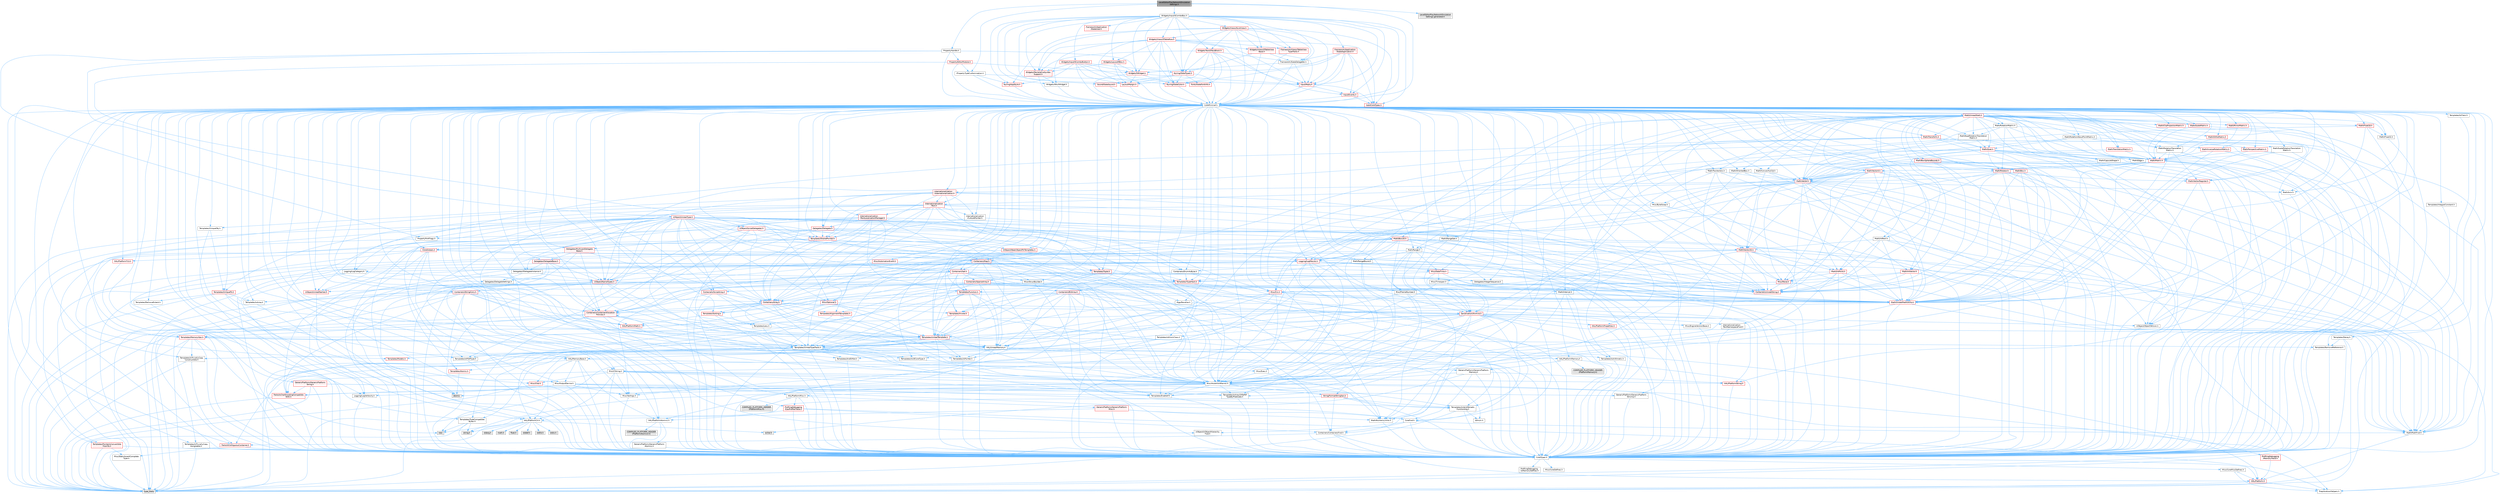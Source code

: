 digraph "LevelEditorPlayNetworkEmulationSettings.h"
{
 // INTERACTIVE_SVG=YES
 // LATEX_PDF_SIZE
  bgcolor="transparent";
  edge [fontname=Helvetica,fontsize=10,labelfontname=Helvetica,labelfontsize=10];
  node [fontname=Helvetica,fontsize=10,shape=box,height=0.2,width=0.4];
  Node1 [id="Node000001",label="LevelEditorPlayNetworkEmulation\lSettings.h",height=0.2,width=0.4,color="gray40", fillcolor="grey60", style="filled", fontcolor="black",tooltip=" "];
  Node1 -> Node2 [id="edge1_Node000001_Node000002",color="steelblue1",style="solid",tooltip=" "];
  Node2 [id="Node000002",label="CoreMinimal.h",height=0.2,width=0.4,color="grey40", fillcolor="white", style="filled",URL="$d7/d67/CoreMinimal_8h.html",tooltip=" "];
  Node2 -> Node3 [id="edge2_Node000002_Node000003",color="steelblue1",style="solid",tooltip=" "];
  Node3 [id="Node000003",label="CoreTypes.h",height=0.2,width=0.4,color="grey40", fillcolor="white", style="filled",URL="$dc/dec/CoreTypes_8h.html",tooltip=" "];
  Node3 -> Node4 [id="edge3_Node000003_Node000004",color="steelblue1",style="solid",tooltip=" "];
  Node4 [id="Node000004",label="HAL/Platform.h",height=0.2,width=0.4,color="red", fillcolor="#FFF0F0", style="filled",URL="$d9/dd0/Platform_8h.html",tooltip=" "];
  Node4 -> Node7 [id="edge4_Node000004_Node000007",color="steelblue1",style="solid",tooltip=" "];
  Node7 [id="Node000007",label="type_traits",height=0.2,width=0.4,color="grey60", fillcolor="#E0E0E0", style="filled",tooltip=" "];
  Node4 -> Node8 [id="edge5_Node000004_Node000008",color="steelblue1",style="solid",tooltip=" "];
  Node8 [id="Node000008",label="PreprocessorHelpers.h",height=0.2,width=0.4,color="grey40", fillcolor="white", style="filled",URL="$db/ddb/PreprocessorHelpers_8h.html",tooltip=" "];
  Node3 -> Node14 [id="edge6_Node000003_Node000014",color="steelblue1",style="solid",tooltip=" "];
  Node14 [id="Node000014",label="ProfilingDebugging\l/UMemoryDefines.h",height=0.2,width=0.4,color="grey40", fillcolor="white", style="filled",URL="$d2/da2/UMemoryDefines_8h.html",tooltip=" "];
  Node3 -> Node15 [id="edge7_Node000003_Node000015",color="steelblue1",style="solid",tooltip=" "];
  Node15 [id="Node000015",label="Misc/CoreMiscDefines.h",height=0.2,width=0.4,color="grey40", fillcolor="white", style="filled",URL="$da/d38/CoreMiscDefines_8h.html",tooltip=" "];
  Node15 -> Node4 [id="edge8_Node000015_Node000004",color="steelblue1",style="solid",tooltip=" "];
  Node15 -> Node8 [id="edge9_Node000015_Node000008",color="steelblue1",style="solid",tooltip=" "];
  Node3 -> Node16 [id="edge10_Node000003_Node000016",color="steelblue1",style="solid",tooltip=" "];
  Node16 [id="Node000016",label="Misc/CoreDefines.h",height=0.2,width=0.4,color="grey40", fillcolor="white", style="filled",URL="$d3/dd2/CoreDefines_8h.html",tooltip=" "];
  Node2 -> Node17 [id="edge11_Node000002_Node000017",color="steelblue1",style="solid",tooltip=" "];
  Node17 [id="Node000017",label="CoreFwd.h",height=0.2,width=0.4,color="grey40", fillcolor="white", style="filled",URL="$d1/d1e/CoreFwd_8h.html",tooltip=" "];
  Node17 -> Node3 [id="edge12_Node000017_Node000003",color="steelblue1",style="solid",tooltip=" "];
  Node17 -> Node18 [id="edge13_Node000017_Node000018",color="steelblue1",style="solid",tooltip=" "];
  Node18 [id="Node000018",label="Containers/ContainersFwd.h",height=0.2,width=0.4,color="grey40", fillcolor="white", style="filled",URL="$d4/d0a/ContainersFwd_8h.html",tooltip=" "];
  Node18 -> Node4 [id="edge14_Node000018_Node000004",color="steelblue1",style="solid",tooltip=" "];
  Node18 -> Node3 [id="edge15_Node000018_Node000003",color="steelblue1",style="solid",tooltip=" "];
  Node18 -> Node19 [id="edge16_Node000018_Node000019",color="steelblue1",style="solid",tooltip=" "];
  Node19 [id="Node000019",label="Traits/IsContiguousContainer.h",height=0.2,width=0.4,color="red", fillcolor="#FFF0F0", style="filled",URL="$d5/d3c/IsContiguousContainer_8h.html",tooltip=" "];
  Node19 -> Node3 [id="edge17_Node000019_Node000003",color="steelblue1",style="solid",tooltip=" "];
  Node19 -> Node20 [id="edge18_Node000019_Node000020",color="steelblue1",style="solid",tooltip=" "];
  Node20 [id="Node000020",label="Misc/StaticAssertComplete\lType.h",height=0.2,width=0.4,color="grey40", fillcolor="white", style="filled",URL="$d5/d4e/StaticAssertCompleteType_8h.html",tooltip=" "];
  Node17 -> Node22 [id="edge19_Node000017_Node000022",color="steelblue1",style="solid",tooltip=" "];
  Node22 [id="Node000022",label="Math/MathFwd.h",height=0.2,width=0.4,color="grey40", fillcolor="white", style="filled",URL="$d2/d10/MathFwd_8h.html",tooltip=" "];
  Node22 -> Node4 [id="edge20_Node000022_Node000004",color="steelblue1",style="solid",tooltip=" "];
  Node17 -> Node23 [id="edge21_Node000017_Node000023",color="steelblue1",style="solid",tooltip=" "];
  Node23 [id="Node000023",label="UObject/UObjectHierarchy\lFwd.h",height=0.2,width=0.4,color="grey40", fillcolor="white", style="filled",URL="$d3/d13/UObjectHierarchyFwd_8h.html",tooltip=" "];
  Node2 -> Node23 [id="edge22_Node000002_Node000023",color="steelblue1",style="solid",tooltip=" "];
  Node2 -> Node18 [id="edge23_Node000002_Node000018",color="steelblue1",style="solid",tooltip=" "];
  Node2 -> Node24 [id="edge24_Node000002_Node000024",color="steelblue1",style="solid",tooltip=" "];
  Node24 [id="Node000024",label="Misc/VarArgs.h",height=0.2,width=0.4,color="grey40", fillcolor="white", style="filled",URL="$d5/d6f/VarArgs_8h.html",tooltip=" "];
  Node24 -> Node3 [id="edge25_Node000024_Node000003",color="steelblue1",style="solid",tooltip=" "];
  Node2 -> Node25 [id="edge26_Node000002_Node000025",color="steelblue1",style="solid",tooltip=" "];
  Node25 [id="Node000025",label="Logging/LogVerbosity.h",height=0.2,width=0.4,color="grey40", fillcolor="white", style="filled",URL="$d2/d8f/LogVerbosity_8h.html",tooltip=" "];
  Node25 -> Node3 [id="edge27_Node000025_Node000003",color="steelblue1",style="solid",tooltip=" "];
  Node2 -> Node26 [id="edge28_Node000002_Node000026",color="steelblue1",style="solid",tooltip=" "];
  Node26 [id="Node000026",label="Misc/OutputDevice.h",height=0.2,width=0.4,color="grey40", fillcolor="white", style="filled",URL="$d7/d32/OutputDevice_8h.html",tooltip=" "];
  Node26 -> Node17 [id="edge29_Node000026_Node000017",color="steelblue1",style="solid",tooltip=" "];
  Node26 -> Node3 [id="edge30_Node000026_Node000003",color="steelblue1",style="solid",tooltip=" "];
  Node26 -> Node25 [id="edge31_Node000026_Node000025",color="steelblue1",style="solid",tooltip=" "];
  Node26 -> Node24 [id="edge32_Node000026_Node000024",color="steelblue1",style="solid",tooltip=" "];
  Node26 -> Node27 [id="edge33_Node000026_Node000027",color="steelblue1",style="solid",tooltip=" "];
  Node27 [id="Node000027",label="Templates/IsArrayOrRefOf\lTypeByPredicate.h",height=0.2,width=0.4,color="grey40", fillcolor="white", style="filled",URL="$d6/da1/IsArrayOrRefOfTypeByPredicate_8h.html",tooltip=" "];
  Node27 -> Node3 [id="edge34_Node000027_Node000003",color="steelblue1",style="solid",tooltip=" "];
  Node26 -> Node28 [id="edge35_Node000026_Node000028",color="steelblue1",style="solid",tooltip=" "];
  Node28 [id="Node000028",label="Templates/IsValidVariadic\lFunctionArg.h",height=0.2,width=0.4,color="grey40", fillcolor="white", style="filled",URL="$d0/dc8/IsValidVariadicFunctionArg_8h.html",tooltip=" "];
  Node28 -> Node3 [id="edge36_Node000028_Node000003",color="steelblue1",style="solid",tooltip=" "];
  Node28 -> Node29 [id="edge37_Node000028_Node000029",color="steelblue1",style="solid",tooltip=" "];
  Node29 [id="Node000029",label="IsEnum.h",height=0.2,width=0.4,color="grey40", fillcolor="white", style="filled",URL="$d4/de5/IsEnum_8h.html",tooltip=" "];
  Node28 -> Node7 [id="edge38_Node000028_Node000007",color="steelblue1",style="solid",tooltip=" "];
  Node26 -> Node30 [id="edge39_Node000026_Node000030",color="steelblue1",style="solid",tooltip=" "];
  Node30 [id="Node000030",label="Traits/IsCharEncodingCompatible\lWith.h",height=0.2,width=0.4,color="red", fillcolor="#FFF0F0", style="filled",URL="$df/dd1/IsCharEncodingCompatibleWith_8h.html",tooltip=" "];
  Node30 -> Node7 [id="edge40_Node000030_Node000007",color="steelblue1",style="solid",tooltip=" "];
  Node2 -> Node32 [id="edge41_Node000002_Node000032",color="steelblue1",style="solid",tooltip=" "];
  Node32 [id="Node000032",label="HAL/PlatformCrt.h",height=0.2,width=0.4,color="grey40", fillcolor="white", style="filled",URL="$d8/d75/PlatformCrt_8h.html",tooltip=" "];
  Node32 -> Node33 [id="edge42_Node000032_Node000033",color="steelblue1",style="solid",tooltip=" "];
  Node33 [id="Node000033",label="new",height=0.2,width=0.4,color="grey60", fillcolor="#E0E0E0", style="filled",tooltip=" "];
  Node32 -> Node34 [id="edge43_Node000032_Node000034",color="steelblue1",style="solid",tooltip=" "];
  Node34 [id="Node000034",label="wchar.h",height=0.2,width=0.4,color="grey60", fillcolor="#E0E0E0", style="filled",tooltip=" "];
  Node32 -> Node35 [id="edge44_Node000032_Node000035",color="steelblue1",style="solid",tooltip=" "];
  Node35 [id="Node000035",label="stddef.h",height=0.2,width=0.4,color="grey60", fillcolor="#E0E0E0", style="filled",tooltip=" "];
  Node32 -> Node36 [id="edge45_Node000032_Node000036",color="steelblue1",style="solid",tooltip=" "];
  Node36 [id="Node000036",label="stdlib.h",height=0.2,width=0.4,color="grey60", fillcolor="#E0E0E0", style="filled",tooltip=" "];
  Node32 -> Node37 [id="edge46_Node000032_Node000037",color="steelblue1",style="solid",tooltip=" "];
  Node37 [id="Node000037",label="stdio.h",height=0.2,width=0.4,color="grey60", fillcolor="#E0E0E0", style="filled",tooltip=" "];
  Node32 -> Node38 [id="edge47_Node000032_Node000038",color="steelblue1",style="solid",tooltip=" "];
  Node38 [id="Node000038",label="stdarg.h",height=0.2,width=0.4,color="grey60", fillcolor="#E0E0E0", style="filled",tooltip=" "];
  Node32 -> Node39 [id="edge48_Node000032_Node000039",color="steelblue1",style="solid",tooltip=" "];
  Node39 [id="Node000039",label="math.h",height=0.2,width=0.4,color="grey60", fillcolor="#E0E0E0", style="filled",tooltip=" "];
  Node32 -> Node40 [id="edge49_Node000032_Node000040",color="steelblue1",style="solid",tooltip=" "];
  Node40 [id="Node000040",label="float.h",height=0.2,width=0.4,color="grey60", fillcolor="#E0E0E0", style="filled",tooltip=" "];
  Node32 -> Node41 [id="edge50_Node000032_Node000041",color="steelblue1",style="solid",tooltip=" "];
  Node41 [id="Node000041",label="string.h",height=0.2,width=0.4,color="grey60", fillcolor="#E0E0E0", style="filled",tooltip=" "];
  Node2 -> Node42 [id="edge51_Node000002_Node000042",color="steelblue1",style="solid",tooltip=" "];
  Node42 [id="Node000042",label="HAL/PlatformMisc.h",height=0.2,width=0.4,color="grey40", fillcolor="white", style="filled",URL="$d0/df5/PlatformMisc_8h.html",tooltip=" "];
  Node42 -> Node3 [id="edge52_Node000042_Node000003",color="steelblue1",style="solid",tooltip=" "];
  Node42 -> Node43 [id="edge53_Node000042_Node000043",color="steelblue1",style="solid",tooltip=" "];
  Node43 [id="Node000043",label="GenericPlatform/GenericPlatform\lMisc.h",height=0.2,width=0.4,color="red", fillcolor="#FFF0F0", style="filled",URL="$db/d9a/GenericPlatformMisc_8h.html",tooltip=" "];
  Node43 -> Node17 [id="edge54_Node000043_Node000017",color="steelblue1",style="solid",tooltip=" "];
  Node43 -> Node3 [id="edge55_Node000043_Node000003",color="steelblue1",style="solid",tooltip=" "];
  Node43 -> Node32 [id="edge56_Node000043_Node000032",color="steelblue1",style="solid",tooltip=" "];
  Node43 -> Node47 [id="edge57_Node000043_Node000047",color="steelblue1",style="solid",tooltip=" "];
  Node47 [id="Node000047",label="Math/NumericLimits.h",height=0.2,width=0.4,color="grey40", fillcolor="white", style="filled",URL="$df/d1b/NumericLimits_8h.html",tooltip=" "];
  Node47 -> Node3 [id="edge58_Node000047_Node000003",color="steelblue1",style="solid",tooltip=" "];
  Node42 -> Node52 [id="edge59_Node000042_Node000052",color="steelblue1",style="solid",tooltip=" "];
  Node52 [id="Node000052",label="COMPILED_PLATFORM_HEADER\l(PlatformMisc.h)",height=0.2,width=0.4,color="grey60", fillcolor="#E0E0E0", style="filled",tooltip=" "];
  Node42 -> Node53 [id="edge60_Node000042_Node000053",color="steelblue1",style="solid",tooltip=" "];
  Node53 [id="Node000053",label="ProfilingDebugging\l/CpuProfilerTrace.h",height=0.2,width=0.4,color="red", fillcolor="#FFF0F0", style="filled",URL="$da/dcb/CpuProfilerTrace_8h.html",tooltip=" "];
  Node53 -> Node3 [id="edge61_Node000053_Node000003",color="steelblue1",style="solid",tooltip=" "];
  Node53 -> Node18 [id="edge62_Node000053_Node000018",color="steelblue1",style="solid",tooltip=" "];
  Node53 -> Node54 [id="edge63_Node000053_Node000054",color="steelblue1",style="solid",tooltip=" "];
  Node54 [id="Node000054",label="HAL/PlatformAtomics.h",height=0.2,width=0.4,color="grey40", fillcolor="white", style="filled",URL="$d3/d36/PlatformAtomics_8h.html",tooltip=" "];
  Node54 -> Node3 [id="edge64_Node000054_Node000003",color="steelblue1",style="solid",tooltip=" "];
  Node54 -> Node55 [id="edge65_Node000054_Node000055",color="steelblue1",style="solid",tooltip=" "];
  Node55 [id="Node000055",label="GenericPlatform/GenericPlatform\lAtomics.h",height=0.2,width=0.4,color="grey40", fillcolor="white", style="filled",URL="$da/d72/GenericPlatformAtomics_8h.html",tooltip=" "];
  Node55 -> Node3 [id="edge66_Node000055_Node000003",color="steelblue1",style="solid",tooltip=" "];
  Node54 -> Node56 [id="edge67_Node000054_Node000056",color="steelblue1",style="solid",tooltip=" "];
  Node56 [id="Node000056",label="COMPILED_PLATFORM_HEADER\l(PlatformAtomics.h)",height=0.2,width=0.4,color="grey60", fillcolor="#E0E0E0", style="filled",tooltip=" "];
  Node53 -> Node8 [id="edge68_Node000053_Node000008",color="steelblue1",style="solid",tooltip=" "];
  Node2 -> Node61 [id="edge69_Node000002_Node000061",color="steelblue1",style="solid",tooltip=" "];
  Node61 [id="Node000061",label="Misc/AssertionMacros.h",height=0.2,width=0.4,color="grey40", fillcolor="white", style="filled",URL="$d0/dfa/AssertionMacros_8h.html",tooltip=" "];
  Node61 -> Node3 [id="edge70_Node000061_Node000003",color="steelblue1",style="solid",tooltip=" "];
  Node61 -> Node4 [id="edge71_Node000061_Node000004",color="steelblue1",style="solid",tooltip=" "];
  Node61 -> Node42 [id="edge72_Node000061_Node000042",color="steelblue1",style="solid",tooltip=" "];
  Node61 -> Node8 [id="edge73_Node000061_Node000008",color="steelblue1",style="solid",tooltip=" "];
  Node61 -> Node62 [id="edge74_Node000061_Node000062",color="steelblue1",style="solid",tooltip=" "];
  Node62 [id="Node000062",label="Templates/EnableIf.h",height=0.2,width=0.4,color="grey40", fillcolor="white", style="filled",URL="$d7/d60/EnableIf_8h.html",tooltip=" "];
  Node62 -> Node3 [id="edge75_Node000062_Node000003",color="steelblue1",style="solid",tooltip=" "];
  Node61 -> Node27 [id="edge76_Node000061_Node000027",color="steelblue1",style="solid",tooltip=" "];
  Node61 -> Node28 [id="edge77_Node000061_Node000028",color="steelblue1",style="solid",tooltip=" "];
  Node61 -> Node30 [id="edge78_Node000061_Node000030",color="steelblue1",style="solid",tooltip=" "];
  Node61 -> Node24 [id="edge79_Node000061_Node000024",color="steelblue1",style="solid",tooltip=" "];
  Node61 -> Node63 [id="edge80_Node000061_Node000063",color="steelblue1",style="solid",tooltip=" "];
  Node63 [id="Node000063",label="String/FormatStringSan.h",height=0.2,width=0.4,color="red", fillcolor="#FFF0F0", style="filled",URL="$d3/d8b/FormatStringSan_8h.html",tooltip=" "];
  Node63 -> Node7 [id="edge81_Node000063_Node000007",color="steelblue1",style="solid",tooltip=" "];
  Node63 -> Node3 [id="edge82_Node000063_Node000003",color="steelblue1",style="solid",tooltip=" "];
  Node63 -> Node28 [id="edge83_Node000063_Node000028",color="steelblue1",style="solid",tooltip=" "];
  Node63 -> Node18 [id="edge84_Node000063_Node000018",color="steelblue1",style="solid",tooltip=" "];
  Node61 -> Node69 [id="edge85_Node000061_Node000069",color="steelblue1",style="solid",tooltip=" "];
  Node69 [id="Node000069",label="atomic",height=0.2,width=0.4,color="grey60", fillcolor="#E0E0E0", style="filled",tooltip=" "];
  Node2 -> Node70 [id="edge86_Node000002_Node000070",color="steelblue1",style="solid",tooltip=" "];
  Node70 [id="Node000070",label="Templates/IsPointer.h",height=0.2,width=0.4,color="grey40", fillcolor="white", style="filled",URL="$d7/d05/IsPointer_8h.html",tooltip=" "];
  Node70 -> Node3 [id="edge87_Node000070_Node000003",color="steelblue1",style="solid",tooltip=" "];
  Node2 -> Node71 [id="edge88_Node000002_Node000071",color="steelblue1",style="solid",tooltip=" "];
  Node71 [id="Node000071",label="HAL/PlatformMemory.h",height=0.2,width=0.4,color="grey40", fillcolor="white", style="filled",URL="$de/d68/PlatformMemory_8h.html",tooltip=" "];
  Node71 -> Node3 [id="edge89_Node000071_Node000003",color="steelblue1",style="solid",tooltip=" "];
  Node71 -> Node72 [id="edge90_Node000071_Node000072",color="steelblue1",style="solid",tooltip=" "];
  Node72 [id="Node000072",label="GenericPlatform/GenericPlatform\lMemory.h",height=0.2,width=0.4,color="grey40", fillcolor="white", style="filled",URL="$dd/d22/GenericPlatformMemory_8h.html",tooltip=" "];
  Node72 -> Node17 [id="edge91_Node000072_Node000017",color="steelblue1",style="solid",tooltip=" "];
  Node72 -> Node3 [id="edge92_Node000072_Node000003",color="steelblue1",style="solid",tooltip=" "];
  Node72 -> Node73 [id="edge93_Node000072_Node000073",color="steelblue1",style="solid",tooltip=" "];
  Node73 [id="Node000073",label="HAL/PlatformString.h",height=0.2,width=0.4,color="red", fillcolor="#FFF0F0", style="filled",URL="$db/db5/PlatformString_8h.html",tooltip=" "];
  Node73 -> Node3 [id="edge94_Node000073_Node000003",color="steelblue1",style="solid",tooltip=" "];
  Node72 -> Node41 [id="edge95_Node000072_Node000041",color="steelblue1",style="solid",tooltip=" "];
  Node72 -> Node34 [id="edge96_Node000072_Node000034",color="steelblue1",style="solid",tooltip=" "];
  Node71 -> Node75 [id="edge97_Node000071_Node000075",color="steelblue1",style="solid",tooltip=" "];
  Node75 [id="Node000075",label="COMPILED_PLATFORM_HEADER\l(PlatformMemory.h)",height=0.2,width=0.4,color="grey60", fillcolor="#E0E0E0", style="filled",tooltip=" "];
  Node2 -> Node54 [id="edge98_Node000002_Node000054",color="steelblue1",style="solid",tooltip=" "];
  Node2 -> Node76 [id="edge99_Node000002_Node000076",color="steelblue1",style="solid",tooltip=" "];
  Node76 [id="Node000076",label="Misc/Exec.h",height=0.2,width=0.4,color="grey40", fillcolor="white", style="filled",URL="$de/ddb/Exec_8h.html",tooltip=" "];
  Node76 -> Node3 [id="edge100_Node000076_Node000003",color="steelblue1",style="solid",tooltip=" "];
  Node76 -> Node61 [id="edge101_Node000076_Node000061",color="steelblue1",style="solid",tooltip=" "];
  Node2 -> Node77 [id="edge102_Node000002_Node000077",color="steelblue1",style="solid",tooltip=" "];
  Node77 [id="Node000077",label="HAL/MemoryBase.h",height=0.2,width=0.4,color="grey40", fillcolor="white", style="filled",URL="$d6/d9f/MemoryBase_8h.html",tooltip=" "];
  Node77 -> Node3 [id="edge103_Node000077_Node000003",color="steelblue1",style="solid",tooltip=" "];
  Node77 -> Node54 [id="edge104_Node000077_Node000054",color="steelblue1",style="solid",tooltip=" "];
  Node77 -> Node32 [id="edge105_Node000077_Node000032",color="steelblue1",style="solid",tooltip=" "];
  Node77 -> Node76 [id="edge106_Node000077_Node000076",color="steelblue1",style="solid",tooltip=" "];
  Node77 -> Node26 [id="edge107_Node000077_Node000026",color="steelblue1",style="solid",tooltip=" "];
  Node77 -> Node78 [id="edge108_Node000077_Node000078",color="steelblue1",style="solid",tooltip=" "];
  Node78 [id="Node000078",label="Templates/Atomic.h",height=0.2,width=0.4,color="red", fillcolor="#FFF0F0", style="filled",URL="$d3/d91/Atomic_8h.html",tooltip=" "];
  Node78 -> Node69 [id="edge109_Node000078_Node000069",color="steelblue1",style="solid",tooltip=" "];
  Node2 -> Node87 [id="edge110_Node000002_Node000087",color="steelblue1",style="solid",tooltip=" "];
  Node87 [id="Node000087",label="HAL/UnrealMemory.h",height=0.2,width=0.4,color="grey40", fillcolor="white", style="filled",URL="$d9/d96/UnrealMemory_8h.html",tooltip=" "];
  Node87 -> Node3 [id="edge111_Node000087_Node000003",color="steelblue1",style="solid",tooltip=" "];
  Node87 -> Node72 [id="edge112_Node000087_Node000072",color="steelblue1",style="solid",tooltip=" "];
  Node87 -> Node77 [id="edge113_Node000087_Node000077",color="steelblue1",style="solid",tooltip=" "];
  Node87 -> Node71 [id="edge114_Node000087_Node000071",color="steelblue1",style="solid",tooltip=" "];
  Node87 -> Node88 [id="edge115_Node000087_Node000088",color="steelblue1",style="solid",tooltip=" "];
  Node88 [id="Node000088",label="ProfilingDebugging\l/MemoryTrace.h",height=0.2,width=0.4,color="red", fillcolor="#FFF0F0", style="filled",URL="$da/dd7/MemoryTrace_8h.html",tooltip=" "];
  Node88 -> Node4 [id="edge116_Node000088_Node000004",color="steelblue1",style="solid",tooltip=" "];
  Node87 -> Node70 [id="edge117_Node000087_Node000070",color="steelblue1",style="solid",tooltip=" "];
  Node2 -> Node89 [id="edge118_Node000002_Node000089",color="steelblue1",style="solid",tooltip=" "];
  Node89 [id="Node000089",label="Templates/IsArithmetic.h",height=0.2,width=0.4,color="grey40", fillcolor="white", style="filled",URL="$d2/d5d/IsArithmetic_8h.html",tooltip=" "];
  Node89 -> Node3 [id="edge119_Node000089_Node000003",color="steelblue1",style="solid",tooltip=" "];
  Node2 -> Node83 [id="edge120_Node000002_Node000083",color="steelblue1",style="solid",tooltip=" "];
  Node83 [id="Node000083",label="Templates/AndOrNot.h",height=0.2,width=0.4,color="grey40", fillcolor="white", style="filled",URL="$db/d0a/AndOrNot_8h.html",tooltip=" "];
  Node83 -> Node3 [id="edge121_Node000083_Node000003",color="steelblue1",style="solid",tooltip=" "];
  Node2 -> Node90 [id="edge122_Node000002_Node000090",color="steelblue1",style="solid",tooltip=" "];
  Node90 [id="Node000090",label="Templates/IsPODType.h",height=0.2,width=0.4,color="grey40", fillcolor="white", style="filled",URL="$d7/db1/IsPODType_8h.html",tooltip=" "];
  Node90 -> Node3 [id="edge123_Node000090_Node000003",color="steelblue1",style="solid",tooltip=" "];
  Node2 -> Node91 [id="edge124_Node000002_Node000091",color="steelblue1",style="solid",tooltip=" "];
  Node91 [id="Node000091",label="Templates/IsUECoreType.h",height=0.2,width=0.4,color="grey40", fillcolor="white", style="filled",URL="$d1/db8/IsUECoreType_8h.html",tooltip=" "];
  Node91 -> Node3 [id="edge125_Node000091_Node000003",color="steelblue1",style="solid",tooltip=" "];
  Node91 -> Node7 [id="edge126_Node000091_Node000007",color="steelblue1",style="solid",tooltip=" "];
  Node2 -> Node84 [id="edge127_Node000002_Node000084",color="steelblue1",style="solid",tooltip=" "];
  Node84 [id="Node000084",label="Templates/IsTriviallyCopy\lConstructible.h",height=0.2,width=0.4,color="grey40", fillcolor="white", style="filled",URL="$d3/d78/IsTriviallyCopyConstructible_8h.html",tooltip=" "];
  Node84 -> Node3 [id="edge128_Node000084_Node000003",color="steelblue1",style="solid",tooltip=" "];
  Node84 -> Node7 [id="edge129_Node000084_Node000007",color="steelblue1",style="solid",tooltip=" "];
  Node2 -> Node92 [id="edge130_Node000002_Node000092",color="steelblue1",style="solid",tooltip=" "];
  Node92 [id="Node000092",label="Templates/UnrealTypeTraits.h",height=0.2,width=0.4,color="grey40", fillcolor="white", style="filled",URL="$d2/d2d/UnrealTypeTraits_8h.html",tooltip=" "];
  Node92 -> Node3 [id="edge131_Node000092_Node000003",color="steelblue1",style="solid",tooltip=" "];
  Node92 -> Node70 [id="edge132_Node000092_Node000070",color="steelblue1",style="solid",tooltip=" "];
  Node92 -> Node61 [id="edge133_Node000092_Node000061",color="steelblue1",style="solid",tooltip=" "];
  Node92 -> Node83 [id="edge134_Node000092_Node000083",color="steelblue1",style="solid",tooltip=" "];
  Node92 -> Node62 [id="edge135_Node000092_Node000062",color="steelblue1",style="solid",tooltip=" "];
  Node92 -> Node89 [id="edge136_Node000092_Node000089",color="steelblue1",style="solid",tooltip=" "];
  Node92 -> Node29 [id="edge137_Node000092_Node000029",color="steelblue1",style="solid",tooltip=" "];
  Node92 -> Node93 [id="edge138_Node000092_Node000093",color="steelblue1",style="solid",tooltip=" "];
  Node93 [id="Node000093",label="Templates/Models.h",height=0.2,width=0.4,color="red", fillcolor="#FFF0F0", style="filled",URL="$d3/d0c/Models_8h.html",tooltip=" "];
  Node92 -> Node90 [id="edge139_Node000092_Node000090",color="steelblue1",style="solid",tooltip=" "];
  Node92 -> Node91 [id="edge140_Node000092_Node000091",color="steelblue1",style="solid",tooltip=" "];
  Node92 -> Node84 [id="edge141_Node000092_Node000084",color="steelblue1",style="solid",tooltip=" "];
  Node2 -> Node62 [id="edge142_Node000002_Node000062",color="steelblue1",style="solid",tooltip=" "];
  Node2 -> Node94 [id="edge143_Node000002_Node000094",color="steelblue1",style="solid",tooltip=" "];
  Node94 [id="Node000094",label="Templates/RemoveReference.h",height=0.2,width=0.4,color="grey40", fillcolor="white", style="filled",URL="$da/dbe/RemoveReference_8h.html",tooltip=" "];
  Node94 -> Node3 [id="edge144_Node000094_Node000003",color="steelblue1",style="solid",tooltip=" "];
  Node2 -> Node95 [id="edge145_Node000002_Node000095",color="steelblue1",style="solid",tooltip=" "];
  Node95 [id="Node000095",label="Templates/IntegralConstant.h",height=0.2,width=0.4,color="grey40", fillcolor="white", style="filled",URL="$db/d1b/IntegralConstant_8h.html",tooltip=" "];
  Node95 -> Node3 [id="edge146_Node000095_Node000003",color="steelblue1",style="solid",tooltip=" "];
  Node2 -> Node96 [id="edge147_Node000002_Node000096",color="steelblue1",style="solid",tooltip=" "];
  Node96 [id="Node000096",label="Templates/IsClass.h",height=0.2,width=0.4,color="grey40", fillcolor="white", style="filled",URL="$db/dcb/IsClass_8h.html",tooltip=" "];
  Node96 -> Node3 [id="edge148_Node000096_Node000003",color="steelblue1",style="solid",tooltip=" "];
  Node2 -> Node97 [id="edge149_Node000002_Node000097",color="steelblue1",style="solid",tooltip=" "];
  Node97 [id="Node000097",label="Templates/TypeCompatible\lBytes.h",height=0.2,width=0.4,color="grey40", fillcolor="white", style="filled",URL="$df/d0a/TypeCompatibleBytes_8h.html",tooltip=" "];
  Node97 -> Node3 [id="edge150_Node000097_Node000003",color="steelblue1",style="solid",tooltip=" "];
  Node97 -> Node41 [id="edge151_Node000097_Node000041",color="steelblue1",style="solid",tooltip=" "];
  Node97 -> Node33 [id="edge152_Node000097_Node000033",color="steelblue1",style="solid",tooltip=" "];
  Node97 -> Node7 [id="edge153_Node000097_Node000007",color="steelblue1",style="solid",tooltip=" "];
  Node2 -> Node19 [id="edge154_Node000002_Node000019",color="steelblue1",style="solid",tooltip=" "];
  Node2 -> Node98 [id="edge155_Node000002_Node000098",color="steelblue1",style="solid",tooltip=" "];
  Node98 [id="Node000098",label="Templates/UnrealTemplate.h",height=0.2,width=0.4,color="red", fillcolor="#FFF0F0", style="filled",URL="$d4/d24/UnrealTemplate_8h.html",tooltip=" "];
  Node98 -> Node3 [id="edge156_Node000098_Node000003",color="steelblue1",style="solid",tooltip=" "];
  Node98 -> Node70 [id="edge157_Node000098_Node000070",color="steelblue1",style="solid",tooltip=" "];
  Node98 -> Node87 [id="edge158_Node000098_Node000087",color="steelblue1",style="solid",tooltip=" "];
  Node98 -> Node92 [id="edge159_Node000098_Node000092",color="steelblue1",style="solid",tooltip=" "];
  Node98 -> Node94 [id="edge160_Node000098_Node000094",color="steelblue1",style="solid",tooltip=" "];
  Node98 -> Node97 [id="edge161_Node000098_Node000097",color="steelblue1",style="solid",tooltip=" "];
  Node98 -> Node19 [id="edge162_Node000098_Node000019",color="steelblue1",style="solid",tooltip=" "];
  Node98 -> Node7 [id="edge163_Node000098_Node000007",color="steelblue1",style="solid",tooltip=" "];
  Node2 -> Node47 [id="edge164_Node000002_Node000047",color="steelblue1",style="solid",tooltip=" "];
  Node2 -> Node102 [id="edge165_Node000002_Node000102",color="steelblue1",style="solid",tooltip=" "];
  Node102 [id="Node000102",label="HAL/PlatformMath.h",height=0.2,width=0.4,color="red", fillcolor="#FFF0F0", style="filled",URL="$dc/d53/PlatformMath_8h.html",tooltip=" "];
  Node102 -> Node3 [id="edge166_Node000102_Node000003",color="steelblue1",style="solid",tooltip=" "];
  Node2 -> Node85 [id="edge167_Node000002_Node000085",color="steelblue1",style="solid",tooltip=" "];
  Node85 [id="Node000085",label="Templates/IsTriviallyCopy\lAssignable.h",height=0.2,width=0.4,color="grey40", fillcolor="white", style="filled",URL="$d2/df2/IsTriviallyCopyAssignable_8h.html",tooltip=" "];
  Node85 -> Node3 [id="edge168_Node000085_Node000003",color="steelblue1",style="solid",tooltip=" "];
  Node85 -> Node7 [id="edge169_Node000085_Node000007",color="steelblue1",style="solid",tooltip=" "];
  Node2 -> Node110 [id="edge170_Node000002_Node000110",color="steelblue1",style="solid",tooltip=" "];
  Node110 [id="Node000110",label="Templates/MemoryOps.h",height=0.2,width=0.4,color="red", fillcolor="#FFF0F0", style="filled",URL="$db/dea/MemoryOps_8h.html",tooltip=" "];
  Node110 -> Node3 [id="edge171_Node000110_Node000003",color="steelblue1",style="solid",tooltip=" "];
  Node110 -> Node87 [id="edge172_Node000110_Node000087",color="steelblue1",style="solid",tooltip=" "];
  Node110 -> Node85 [id="edge173_Node000110_Node000085",color="steelblue1",style="solid",tooltip=" "];
  Node110 -> Node84 [id="edge174_Node000110_Node000084",color="steelblue1",style="solid",tooltip=" "];
  Node110 -> Node92 [id="edge175_Node000110_Node000092",color="steelblue1",style="solid",tooltip=" "];
  Node110 -> Node33 [id="edge176_Node000110_Node000033",color="steelblue1",style="solid",tooltip=" "];
  Node110 -> Node7 [id="edge177_Node000110_Node000007",color="steelblue1",style="solid",tooltip=" "];
  Node2 -> Node111 [id="edge178_Node000002_Node000111",color="steelblue1",style="solid",tooltip=" "];
  Node111 [id="Node000111",label="Containers/ContainerAllocation\lPolicies.h",height=0.2,width=0.4,color="red", fillcolor="#FFF0F0", style="filled",URL="$d7/dff/ContainerAllocationPolicies_8h.html",tooltip=" "];
  Node111 -> Node3 [id="edge179_Node000111_Node000003",color="steelblue1",style="solid",tooltip=" "];
  Node111 -> Node111 [id="edge180_Node000111_Node000111",color="steelblue1",style="solid",tooltip=" "];
  Node111 -> Node102 [id="edge181_Node000111_Node000102",color="steelblue1",style="solid",tooltip=" "];
  Node111 -> Node87 [id="edge182_Node000111_Node000087",color="steelblue1",style="solid",tooltip=" "];
  Node111 -> Node47 [id="edge183_Node000111_Node000047",color="steelblue1",style="solid",tooltip=" "];
  Node111 -> Node61 [id="edge184_Node000111_Node000061",color="steelblue1",style="solid",tooltip=" "];
  Node111 -> Node110 [id="edge185_Node000111_Node000110",color="steelblue1",style="solid",tooltip=" "];
  Node111 -> Node97 [id="edge186_Node000111_Node000097",color="steelblue1",style="solid",tooltip=" "];
  Node111 -> Node7 [id="edge187_Node000111_Node000007",color="steelblue1",style="solid",tooltip=" "];
  Node2 -> Node114 [id="edge188_Node000002_Node000114",color="steelblue1",style="solid",tooltip=" "];
  Node114 [id="Node000114",label="Templates/IsEnumClass.h",height=0.2,width=0.4,color="grey40", fillcolor="white", style="filled",URL="$d7/d15/IsEnumClass_8h.html",tooltip=" "];
  Node114 -> Node3 [id="edge189_Node000114_Node000003",color="steelblue1",style="solid",tooltip=" "];
  Node114 -> Node83 [id="edge190_Node000114_Node000083",color="steelblue1",style="solid",tooltip=" "];
  Node2 -> Node115 [id="edge191_Node000002_Node000115",color="steelblue1",style="solid",tooltip=" "];
  Node115 [id="Node000115",label="HAL/PlatformProperties.h",height=0.2,width=0.4,color="red", fillcolor="#FFF0F0", style="filled",URL="$d9/db0/PlatformProperties_8h.html",tooltip=" "];
  Node115 -> Node3 [id="edge192_Node000115_Node000003",color="steelblue1",style="solid",tooltip=" "];
  Node2 -> Node118 [id="edge193_Node000002_Node000118",color="steelblue1",style="solid",tooltip=" "];
  Node118 [id="Node000118",label="Misc/EngineVersionBase.h",height=0.2,width=0.4,color="grey40", fillcolor="white", style="filled",URL="$d5/d2b/EngineVersionBase_8h.html",tooltip=" "];
  Node118 -> Node3 [id="edge194_Node000118_Node000003",color="steelblue1",style="solid",tooltip=" "];
  Node2 -> Node119 [id="edge195_Node000002_Node000119",color="steelblue1",style="solid",tooltip=" "];
  Node119 [id="Node000119",label="Internationalization\l/TextNamespaceFwd.h",height=0.2,width=0.4,color="grey40", fillcolor="white", style="filled",URL="$d8/d97/TextNamespaceFwd_8h.html",tooltip=" "];
  Node119 -> Node3 [id="edge196_Node000119_Node000003",color="steelblue1",style="solid",tooltip=" "];
  Node2 -> Node120 [id="edge197_Node000002_Node000120",color="steelblue1",style="solid",tooltip=" "];
  Node120 [id="Node000120",label="Serialization/Archive.h",height=0.2,width=0.4,color="red", fillcolor="#FFF0F0", style="filled",URL="$d7/d3b/Archive_8h.html",tooltip=" "];
  Node120 -> Node17 [id="edge198_Node000120_Node000017",color="steelblue1",style="solid",tooltip=" "];
  Node120 -> Node3 [id="edge199_Node000120_Node000003",color="steelblue1",style="solid",tooltip=" "];
  Node120 -> Node115 [id="edge200_Node000120_Node000115",color="steelblue1",style="solid",tooltip=" "];
  Node120 -> Node119 [id="edge201_Node000120_Node000119",color="steelblue1",style="solid",tooltip=" "];
  Node120 -> Node22 [id="edge202_Node000120_Node000022",color="steelblue1",style="solid",tooltip=" "];
  Node120 -> Node61 [id="edge203_Node000120_Node000061",color="steelblue1",style="solid",tooltip=" "];
  Node120 -> Node118 [id="edge204_Node000120_Node000118",color="steelblue1",style="solid",tooltip=" "];
  Node120 -> Node24 [id="edge205_Node000120_Node000024",color="steelblue1",style="solid",tooltip=" "];
  Node120 -> Node62 [id="edge206_Node000120_Node000062",color="steelblue1",style="solid",tooltip=" "];
  Node120 -> Node27 [id="edge207_Node000120_Node000027",color="steelblue1",style="solid",tooltip=" "];
  Node120 -> Node114 [id="edge208_Node000120_Node000114",color="steelblue1",style="solid",tooltip=" "];
  Node120 -> Node28 [id="edge209_Node000120_Node000028",color="steelblue1",style="solid",tooltip=" "];
  Node120 -> Node98 [id="edge210_Node000120_Node000098",color="steelblue1",style="solid",tooltip=" "];
  Node120 -> Node30 [id="edge211_Node000120_Node000030",color="steelblue1",style="solid",tooltip=" "];
  Node120 -> Node123 [id="edge212_Node000120_Node000123",color="steelblue1",style="solid",tooltip=" "];
  Node123 [id="Node000123",label="UObject/ObjectVersion.h",height=0.2,width=0.4,color="grey40", fillcolor="white", style="filled",URL="$da/d63/ObjectVersion_8h.html",tooltip=" "];
  Node123 -> Node3 [id="edge213_Node000123_Node000003",color="steelblue1",style="solid",tooltip=" "];
  Node2 -> Node124 [id="edge214_Node000002_Node000124",color="steelblue1",style="solid",tooltip=" "];
  Node124 [id="Node000124",label="Templates/Less.h",height=0.2,width=0.4,color="grey40", fillcolor="white", style="filled",URL="$de/dc8/Less_8h.html",tooltip=" "];
  Node124 -> Node3 [id="edge215_Node000124_Node000003",color="steelblue1",style="solid",tooltip=" "];
  Node124 -> Node98 [id="edge216_Node000124_Node000098",color="steelblue1",style="solid",tooltip=" "];
  Node2 -> Node125 [id="edge217_Node000002_Node000125",color="steelblue1",style="solid",tooltip=" "];
  Node125 [id="Node000125",label="Templates/Sorting.h",height=0.2,width=0.4,color="red", fillcolor="#FFF0F0", style="filled",URL="$d3/d9e/Sorting_8h.html",tooltip=" "];
  Node125 -> Node3 [id="edge218_Node000125_Node000003",color="steelblue1",style="solid",tooltip=" "];
  Node125 -> Node102 [id="edge219_Node000125_Node000102",color="steelblue1",style="solid",tooltip=" "];
  Node125 -> Node124 [id="edge220_Node000125_Node000124",color="steelblue1",style="solid",tooltip=" "];
  Node2 -> Node136 [id="edge221_Node000002_Node000136",color="steelblue1",style="solid",tooltip=" "];
  Node136 [id="Node000136",label="Misc/Char.h",height=0.2,width=0.4,color="red", fillcolor="#FFF0F0", style="filled",URL="$d0/d58/Char_8h.html",tooltip=" "];
  Node136 -> Node3 [id="edge222_Node000136_Node000003",color="steelblue1",style="solid",tooltip=" "];
  Node136 -> Node7 [id="edge223_Node000136_Node000007",color="steelblue1",style="solid",tooltip=" "];
  Node2 -> Node139 [id="edge224_Node000002_Node000139",color="steelblue1",style="solid",tooltip=" "];
  Node139 [id="Node000139",label="GenericPlatform/GenericPlatform\lStricmp.h",height=0.2,width=0.4,color="grey40", fillcolor="white", style="filled",URL="$d2/d86/GenericPlatformStricmp_8h.html",tooltip=" "];
  Node139 -> Node3 [id="edge225_Node000139_Node000003",color="steelblue1",style="solid",tooltip=" "];
  Node2 -> Node140 [id="edge226_Node000002_Node000140",color="steelblue1",style="solid",tooltip=" "];
  Node140 [id="Node000140",label="GenericPlatform/GenericPlatform\lString.h",height=0.2,width=0.4,color="red", fillcolor="#FFF0F0", style="filled",URL="$dd/d20/GenericPlatformString_8h.html",tooltip=" "];
  Node140 -> Node3 [id="edge227_Node000140_Node000003",color="steelblue1",style="solid",tooltip=" "];
  Node140 -> Node139 [id="edge228_Node000140_Node000139",color="steelblue1",style="solid",tooltip=" "];
  Node140 -> Node62 [id="edge229_Node000140_Node000062",color="steelblue1",style="solid",tooltip=" "];
  Node140 -> Node30 [id="edge230_Node000140_Node000030",color="steelblue1",style="solid",tooltip=" "];
  Node140 -> Node7 [id="edge231_Node000140_Node000007",color="steelblue1",style="solid",tooltip=" "];
  Node2 -> Node73 [id="edge232_Node000002_Node000073",color="steelblue1",style="solid",tooltip=" "];
  Node2 -> Node143 [id="edge233_Node000002_Node000143",color="steelblue1",style="solid",tooltip=" "];
  Node143 [id="Node000143",label="Misc/CString.h",height=0.2,width=0.4,color="grey40", fillcolor="white", style="filled",URL="$d2/d49/CString_8h.html",tooltip=" "];
  Node143 -> Node3 [id="edge234_Node000143_Node000003",color="steelblue1",style="solid",tooltip=" "];
  Node143 -> Node32 [id="edge235_Node000143_Node000032",color="steelblue1",style="solid",tooltip=" "];
  Node143 -> Node73 [id="edge236_Node000143_Node000073",color="steelblue1",style="solid",tooltip=" "];
  Node143 -> Node61 [id="edge237_Node000143_Node000061",color="steelblue1",style="solid",tooltip=" "];
  Node143 -> Node136 [id="edge238_Node000143_Node000136",color="steelblue1",style="solid",tooltip=" "];
  Node143 -> Node24 [id="edge239_Node000143_Node000024",color="steelblue1",style="solid",tooltip=" "];
  Node143 -> Node27 [id="edge240_Node000143_Node000027",color="steelblue1",style="solid",tooltip=" "];
  Node143 -> Node28 [id="edge241_Node000143_Node000028",color="steelblue1",style="solid",tooltip=" "];
  Node143 -> Node30 [id="edge242_Node000143_Node000030",color="steelblue1",style="solid",tooltip=" "];
  Node2 -> Node144 [id="edge243_Node000002_Node000144",color="steelblue1",style="solid",tooltip=" "];
  Node144 [id="Node000144",label="Misc/Crc.h",height=0.2,width=0.4,color="red", fillcolor="#FFF0F0", style="filled",URL="$d4/dd2/Crc_8h.html",tooltip=" "];
  Node144 -> Node3 [id="edge244_Node000144_Node000003",color="steelblue1",style="solid",tooltip=" "];
  Node144 -> Node73 [id="edge245_Node000144_Node000073",color="steelblue1",style="solid",tooltip=" "];
  Node144 -> Node61 [id="edge246_Node000144_Node000061",color="steelblue1",style="solid",tooltip=" "];
  Node144 -> Node143 [id="edge247_Node000144_Node000143",color="steelblue1",style="solid",tooltip=" "];
  Node144 -> Node136 [id="edge248_Node000144_Node000136",color="steelblue1",style="solid",tooltip=" "];
  Node144 -> Node92 [id="edge249_Node000144_Node000092",color="steelblue1",style="solid",tooltip=" "];
  Node2 -> Node135 [id="edge250_Node000002_Node000135",color="steelblue1",style="solid",tooltip=" "];
  Node135 [id="Node000135",label="Math/UnrealMathUtility.h",height=0.2,width=0.4,color="red", fillcolor="#FFF0F0", style="filled",URL="$db/db8/UnrealMathUtility_8h.html",tooltip=" "];
  Node135 -> Node3 [id="edge251_Node000135_Node000003",color="steelblue1",style="solid",tooltip=" "];
  Node135 -> Node61 [id="edge252_Node000135_Node000061",color="steelblue1",style="solid",tooltip=" "];
  Node135 -> Node102 [id="edge253_Node000135_Node000102",color="steelblue1",style="solid",tooltip=" "];
  Node135 -> Node22 [id="edge254_Node000135_Node000022",color="steelblue1",style="solid",tooltip=" "];
  Node2 -> Node145 [id="edge255_Node000002_Node000145",color="steelblue1",style="solid",tooltip=" "];
  Node145 [id="Node000145",label="Containers/UnrealString.h",height=0.2,width=0.4,color="red", fillcolor="#FFF0F0", style="filled",URL="$d5/dba/UnrealString_8h.html",tooltip=" "];
  Node2 -> Node149 [id="edge256_Node000002_Node000149",color="steelblue1",style="solid",tooltip=" "];
  Node149 [id="Node000149",label="Containers/Array.h",height=0.2,width=0.4,color="red", fillcolor="#FFF0F0", style="filled",URL="$df/dd0/Array_8h.html",tooltip=" "];
  Node149 -> Node3 [id="edge257_Node000149_Node000003",color="steelblue1",style="solid",tooltip=" "];
  Node149 -> Node61 [id="edge258_Node000149_Node000061",color="steelblue1",style="solid",tooltip=" "];
  Node149 -> Node87 [id="edge259_Node000149_Node000087",color="steelblue1",style="solid",tooltip=" "];
  Node149 -> Node92 [id="edge260_Node000149_Node000092",color="steelblue1",style="solid",tooltip=" "];
  Node149 -> Node98 [id="edge261_Node000149_Node000098",color="steelblue1",style="solid",tooltip=" "];
  Node149 -> Node111 [id="edge262_Node000149_Node000111",color="steelblue1",style="solid",tooltip=" "];
  Node149 -> Node120 [id="edge263_Node000149_Node000120",color="steelblue1",style="solid",tooltip=" "];
  Node149 -> Node128 [id="edge264_Node000149_Node000128",color="steelblue1",style="solid",tooltip=" "];
  Node128 [id="Node000128",label="Templates/Invoke.h",height=0.2,width=0.4,color="red", fillcolor="#FFF0F0", style="filled",URL="$d7/deb/Invoke_8h.html",tooltip=" "];
  Node128 -> Node3 [id="edge265_Node000128_Node000003",color="steelblue1",style="solid",tooltip=" "];
  Node128 -> Node98 [id="edge266_Node000128_Node000098",color="steelblue1",style="solid",tooltip=" "];
  Node128 -> Node7 [id="edge267_Node000128_Node000007",color="steelblue1",style="solid",tooltip=" "];
  Node149 -> Node124 [id="edge268_Node000149_Node000124",color="steelblue1",style="solid",tooltip=" "];
  Node149 -> Node125 [id="edge269_Node000149_Node000125",color="steelblue1",style="solid",tooltip=" "];
  Node149 -> Node172 [id="edge270_Node000149_Node000172",color="steelblue1",style="solid",tooltip=" "];
  Node172 [id="Node000172",label="Templates/AlignmentTemplates.h",height=0.2,width=0.4,color="red", fillcolor="#FFF0F0", style="filled",URL="$dd/d32/AlignmentTemplates_8h.html",tooltip=" "];
  Node172 -> Node3 [id="edge271_Node000172_Node000003",color="steelblue1",style="solid",tooltip=" "];
  Node172 -> Node70 [id="edge272_Node000172_Node000070",color="steelblue1",style="solid",tooltip=" "];
  Node149 -> Node7 [id="edge273_Node000149_Node000007",color="steelblue1",style="solid",tooltip=" "];
  Node2 -> Node173 [id="edge274_Node000002_Node000173",color="steelblue1",style="solid",tooltip=" "];
  Node173 [id="Node000173",label="Misc/FrameNumber.h",height=0.2,width=0.4,color="grey40", fillcolor="white", style="filled",URL="$dd/dbd/FrameNumber_8h.html",tooltip=" "];
  Node173 -> Node3 [id="edge275_Node000173_Node000003",color="steelblue1",style="solid",tooltip=" "];
  Node173 -> Node47 [id="edge276_Node000173_Node000047",color="steelblue1",style="solid",tooltip=" "];
  Node173 -> Node135 [id="edge277_Node000173_Node000135",color="steelblue1",style="solid",tooltip=" "];
  Node173 -> Node62 [id="edge278_Node000173_Node000062",color="steelblue1",style="solid",tooltip=" "];
  Node173 -> Node92 [id="edge279_Node000173_Node000092",color="steelblue1",style="solid",tooltip=" "];
  Node2 -> Node174 [id="edge280_Node000002_Node000174",color="steelblue1",style="solid",tooltip=" "];
  Node174 [id="Node000174",label="Misc/Timespan.h",height=0.2,width=0.4,color="grey40", fillcolor="white", style="filled",URL="$da/dd9/Timespan_8h.html",tooltip=" "];
  Node174 -> Node3 [id="edge281_Node000174_Node000003",color="steelblue1",style="solid",tooltip=" "];
  Node174 -> Node175 [id="edge282_Node000174_Node000175",color="steelblue1",style="solid",tooltip=" "];
  Node175 [id="Node000175",label="Math/Interval.h",height=0.2,width=0.4,color="grey40", fillcolor="white", style="filled",URL="$d1/d55/Interval_8h.html",tooltip=" "];
  Node175 -> Node3 [id="edge283_Node000175_Node000003",color="steelblue1",style="solid",tooltip=" "];
  Node175 -> Node89 [id="edge284_Node000175_Node000089",color="steelblue1",style="solid",tooltip=" "];
  Node175 -> Node92 [id="edge285_Node000175_Node000092",color="steelblue1",style="solid",tooltip=" "];
  Node175 -> Node47 [id="edge286_Node000175_Node000047",color="steelblue1",style="solid",tooltip=" "];
  Node175 -> Node135 [id="edge287_Node000175_Node000135",color="steelblue1",style="solid",tooltip=" "];
  Node174 -> Node135 [id="edge288_Node000174_Node000135",color="steelblue1",style="solid",tooltip=" "];
  Node174 -> Node61 [id="edge289_Node000174_Node000061",color="steelblue1",style="solid",tooltip=" "];
  Node2 -> Node176 [id="edge290_Node000002_Node000176",color="steelblue1",style="solid",tooltip=" "];
  Node176 [id="Node000176",label="Containers/StringConv.h",height=0.2,width=0.4,color="red", fillcolor="#FFF0F0", style="filled",URL="$d3/ddf/StringConv_8h.html",tooltip=" "];
  Node176 -> Node3 [id="edge291_Node000176_Node000003",color="steelblue1",style="solid",tooltip=" "];
  Node176 -> Node61 [id="edge292_Node000176_Node000061",color="steelblue1",style="solid",tooltip=" "];
  Node176 -> Node111 [id="edge293_Node000176_Node000111",color="steelblue1",style="solid",tooltip=" "];
  Node176 -> Node149 [id="edge294_Node000176_Node000149",color="steelblue1",style="solid",tooltip=" "];
  Node176 -> Node143 [id="edge295_Node000176_Node000143",color="steelblue1",style="solid",tooltip=" "];
  Node176 -> Node177 [id="edge296_Node000176_Node000177",color="steelblue1",style="solid",tooltip=" "];
  Node177 [id="Node000177",label="Templates/IsArray.h",height=0.2,width=0.4,color="grey40", fillcolor="white", style="filled",URL="$d8/d8d/IsArray_8h.html",tooltip=" "];
  Node177 -> Node3 [id="edge297_Node000177_Node000003",color="steelblue1",style="solid",tooltip=" "];
  Node176 -> Node98 [id="edge298_Node000176_Node000098",color="steelblue1",style="solid",tooltip=" "];
  Node176 -> Node92 [id="edge299_Node000176_Node000092",color="steelblue1",style="solid",tooltip=" "];
  Node176 -> Node30 [id="edge300_Node000176_Node000030",color="steelblue1",style="solid",tooltip=" "];
  Node176 -> Node19 [id="edge301_Node000176_Node000019",color="steelblue1",style="solid",tooltip=" "];
  Node176 -> Node7 [id="edge302_Node000176_Node000007",color="steelblue1",style="solid",tooltip=" "];
  Node2 -> Node178 [id="edge303_Node000002_Node000178",color="steelblue1",style="solid",tooltip=" "];
  Node178 [id="Node000178",label="UObject/UnrealNames.h",height=0.2,width=0.4,color="red", fillcolor="#FFF0F0", style="filled",URL="$d8/db1/UnrealNames_8h.html",tooltip=" "];
  Node178 -> Node3 [id="edge304_Node000178_Node000003",color="steelblue1",style="solid",tooltip=" "];
  Node2 -> Node180 [id="edge305_Node000002_Node000180",color="steelblue1",style="solid",tooltip=" "];
  Node180 [id="Node000180",label="UObject/NameTypes.h",height=0.2,width=0.4,color="red", fillcolor="#FFF0F0", style="filled",URL="$d6/d35/NameTypes_8h.html",tooltip=" "];
  Node180 -> Node3 [id="edge306_Node000180_Node000003",color="steelblue1",style="solid",tooltip=" "];
  Node180 -> Node61 [id="edge307_Node000180_Node000061",color="steelblue1",style="solid",tooltip=" "];
  Node180 -> Node87 [id="edge308_Node000180_Node000087",color="steelblue1",style="solid",tooltip=" "];
  Node180 -> Node92 [id="edge309_Node000180_Node000092",color="steelblue1",style="solid",tooltip=" "];
  Node180 -> Node98 [id="edge310_Node000180_Node000098",color="steelblue1",style="solid",tooltip=" "];
  Node180 -> Node145 [id="edge311_Node000180_Node000145",color="steelblue1",style="solid",tooltip=" "];
  Node180 -> Node176 [id="edge312_Node000180_Node000176",color="steelblue1",style="solid",tooltip=" "];
  Node180 -> Node178 [id="edge313_Node000180_Node000178",color="steelblue1",style="solid",tooltip=" "];
  Node180 -> Node78 [id="edge314_Node000180_Node000078",color="steelblue1",style="solid",tooltip=" "];
  Node2 -> Node188 [id="edge315_Node000002_Node000188",color="steelblue1",style="solid",tooltip=" "];
  Node188 [id="Node000188",label="Misc/Parse.h",height=0.2,width=0.4,color="red", fillcolor="#FFF0F0", style="filled",URL="$dc/d71/Parse_8h.html",tooltip=" "];
  Node188 -> Node145 [id="edge316_Node000188_Node000145",color="steelblue1",style="solid",tooltip=" "];
  Node188 -> Node3 [id="edge317_Node000188_Node000003",color="steelblue1",style="solid",tooltip=" "];
  Node188 -> Node32 [id="edge318_Node000188_Node000032",color="steelblue1",style="solid",tooltip=" "];
  Node188 -> Node189 [id="edge319_Node000188_Node000189",color="steelblue1",style="solid",tooltip=" "];
  Node189 [id="Node000189",label="Templates/Function.h",height=0.2,width=0.4,color="red", fillcolor="#FFF0F0", style="filled",URL="$df/df5/Function_8h.html",tooltip=" "];
  Node189 -> Node3 [id="edge320_Node000189_Node000003",color="steelblue1",style="solid",tooltip=" "];
  Node189 -> Node61 [id="edge321_Node000189_Node000061",color="steelblue1",style="solid",tooltip=" "];
  Node189 -> Node87 [id="edge322_Node000189_Node000087",color="steelblue1",style="solid",tooltip=" "];
  Node189 -> Node92 [id="edge323_Node000189_Node000092",color="steelblue1",style="solid",tooltip=" "];
  Node189 -> Node128 [id="edge324_Node000189_Node000128",color="steelblue1",style="solid",tooltip=" "];
  Node189 -> Node98 [id="edge325_Node000189_Node000098",color="steelblue1",style="solid",tooltip=" "];
  Node189 -> Node135 [id="edge326_Node000189_Node000135",color="steelblue1",style="solid",tooltip=" "];
  Node189 -> Node33 [id="edge327_Node000189_Node000033",color="steelblue1",style="solid",tooltip=" "];
  Node189 -> Node7 [id="edge328_Node000189_Node000007",color="steelblue1",style="solid",tooltip=" "];
  Node2 -> Node172 [id="edge329_Node000002_Node000172",color="steelblue1",style="solid",tooltip=" "];
  Node2 -> Node191 [id="edge330_Node000002_Node000191",color="steelblue1",style="solid",tooltip=" "];
  Node191 [id="Node000191",label="Misc/StructBuilder.h",height=0.2,width=0.4,color="grey40", fillcolor="white", style="filled",URL="$d9/db3/StructBuilder_8h.html",tooltip=" "];
  Node191 -> Node3 [id="edge331_Node000191_Node000003",color="steelblue1",style="solid",tooltip=" "];
  Node191 -> Node135 [id="edge332_Node000191_Node000135",color="steelblue1",style="solid",tooltip=" "];
  Node191 -> Node172 [id="edge333_Node000191_Node000172",color="steelblue1",style="solid",tooltip=" "];
  Node2 -> Node104 [id="edge334_Node000002_Node000104",color="steelblue1",style="solid",tooltip=" "];
  Node104 [id="Node000104",label="Templates/Decay.h",height=0.2,width=0.4,color="grey40", fillcolor="white", style="filled",URL="$dd/d0f/Decay_8h.html",tooltip=" "];
  Node104 -> Node3 [id="edge335_Node000104_Node000003",color="steelblue1",style="solid",tooltip=" "];
  Node104 -> Node94 [id="edge336_Node000104_Node000094",color="steelblue1",style="solid",tooltip=" "];
  Node104 -> Node7 [id="edge337_Node000104_Node000007",color="steelblue1",style="solid",tooltip=" "];
  Node2 -> Node192 [id="edge338_Node000002_Node000192",color="steelblue1",style="solid",tooltip=" "];
  Node192 [id="Node000192",label="Templates/PointerIsConvertible\lFromTo.h",height=0.2,width=0.4,color="red", fillcolor="#FFF0F0", style="filled",URL="$d6/d65/PointerIsConvertibleFromTo_8h.html",tooltip=" "];
  Node192 -> Node3 [id="edge339_Node000192_Node000003",color="steelblue1",style="solid",tooltip=" "];
  Node192 -> Node20 [id="edge340_Node000192_Node000020",color="steelblue1",style="solid",tooltip=" "];
  Node192 -> Node7 [id="edge341_Node000192_Node000007",color="steelblue1",style="solid",tooltip=" "];
  Node2 -> Node128 [id="edge342_Node000002_Node000128",color="steelblue1",style="solid",tooltip=" "];
  Node2 -> Node189 [id="edge343_Node000002_Node000189",color="steelblue1",style="solid",tooltip=" "];
  Node2 -> Node161 [id="edge344_Node000002_Node000161",color="steelblue1",style="solid",tooltip=" "];
  Node161 [id="Node000161",label="Templates/TypeHash.h",height=0.2,width=0.4,color="red", fillcolor="#FFF0F0", style="filled",URL="$d1/d62/TypeHash_8h.html",tooltip=" "];
  Node161 -> Node3 [id="edge345_Node000161_Node000003",color="steelblue1",style="solid",tooltip=" "];
  Node161 -> Node144 [id="edge346_Node000161_Node000144",color="steelblue1",style="solid",tooltip=" "];
  Node161 -> Node7 [id="edge347_Node000161_Node000007",color="steelblue1",style="solid",tooltip=" "];
  Node2 -> Node193 [id="edge348_Node000002_Node000193",color="steelblue1",style="solid",tooltip=" "];
  Node193 [id="Node000193",label="Containers/ScriptArray.h",height=0.2,width=0.4,color="red", fillcolor="#FFF0F0", style="filled",URL="$dc/daf/ScriptArray_8h.html",tooltip=" "];
  Node193 -> Node3 [id="edge349_Node000193_Node000003",color="steelblue1",style="solid",tooltip=" "];
  Node193 -> Node61 [id="edge350_Node000193_Node000061",color="steelblue1",style="solid",tooltip=" "];
  Node193 -> Node87 [id="edge351_Node000193_Node000087",color="steelblue1",style="solid",tooltip=" "];
  Node193 -> Node111 [id="edge352_Node000193_Node000111",color="steelblue1",style="solid",tooltip=" "];
  Node193 -> Node149 [id="edge353_Node000193_Node000149",color="steelblue1",style="solid",tooltip=" "];
  Node2 -> Node194 [id="edge354_Node000002_Node000194",color="steelblue1",style="solid",tooltip=" "];
  Node194 [id="Node000194",label="Containers/BitArray.h",height=0.2,width=0.4,color="red", fillcolor="#FFF0F0", style="filled",URL="$d1/de4/BitArray_8h.html",tooltip=" "];
  Node194 -> Node111 [id="edge355_Node000194_Node000111",color="steelblue1",style="solid",tooltip=" "];
  Node194 -> Node3 [id="edge356_Node000194_Node000003",color="steelblue1",style="solid",tooltip=" "];
  Node194 -> Node54 [id="edge357_Node000194_Node000054",color="steelblue1",style="solid",tooltip=" "];
  Node194 -> Node87 [id="edge358_Node000194_Node000087",color="steelblue1",style="solid",tooltip=" "];
  Node194 -> Node135 [id="edge359_Node000194_Node000135",color="steelblue1",style="solid",tooltip=" "];
  Node194 -> Node61 [id="edge360_Node000194_Node000061",color="steelblue1",style="solid",tooltip=" "];
  Node194 -> Node120 [id="edge361_Node000194_Node000120",color="steelblue1",style="solid",tooltip=" "];
  Node194 -> Node62 [id="edge362_Node000194_Node000062",color="steelblue1",style="solid",tooltip=" "];
  Node194 -> Node128 [id="edge363_Node000194_Node000128",color="steelblue1",style="solid",tooltip=" "];
  Node194 -> Node98 [id="edge364_Node000194_Node000098",color="steelblue1",style="solid",tooltip=" "];
  Node194 -> Node92 [id="edge365_Node000194_Node000092",color="steelblue1",style="solid",tooltip=" "];
  Node2 -> Node195 [id="edge366_Node000002_Node000195",color="steelblue1",style="solid",tooltip=" "];
  Node195 [id="Node000195",label="Containers/SparseArray.h",height=0.2,width=0.4,color="red", fillcolor="#FFF0F0", style="filled",URL="$d5/dbf/SparseArray_8h.html",tooltip=" "];
  Node195 -> Node3 [id="edge367_Node000195_Node000003",color="steelblue1",style="solid",tooltip=" "];
  Node195 -> Node61 [id="edge368_Node000195_Node000061",color="steelblue1",style="solid",tooltip=" "];
  Node195 -> Node87 [id="edge369_Node000195_Node000087",color="steelblue1",style="solid",tooltip=" "];
  Node195 -> Node92 [id="edge370_Node000195_Node000092",color="steelblue1",style="solid",tooltip=" "];
  Node195 -> Node98 [id="edge371_Node000195_Node000098",color="steelblue1",style="solid",tooltip=" "];
  Node195 -> Node111 [id="edge372_Node000195_Node000111",color="steelblue1",style="solid",tooltip=" "];
  Node195 -> Node124 [id="edge373_Node000195_Node000124",color="steelblue1",style="solid",tooltip=" "];
  Node195 -> Node149 [id="edge374_Node000195_Node000149",color="steelblue1",style="solid",tooltip=" "];
  Node195 -> Node135 [id="edge375_Node000195_Node000135",color="steelblue1",style="solid",tooltip=" "];
  Node195 -> Node193 [id="edge376_Node000195_Node000193",color="steelblue1",style="solid",tooltip=" "];
  Node195 -> Node194 [id="edge377_Node000195_Node000194",color="steelblue1",style="solid",tooltip=" "];
  Node195 -> Node145 [id="edge378_Node000195_Node000145",color="steelblue1",style="solid",tooltip=" "];
  Node2 -> Node211 [id="edge379_Node000002_Node000211",color="steelblue1",style="solid",tooltip=" "];
  Node211 [id="Node000211",label="Containers/Set.h",height=0.2,width=0.4,color="red", fillcolor="#FFF0F0", style="filled",URL="$d4/d45/Set_8h.html",tooltip=" "];
  Node211 -> Node111 [id="edge380_Node000211_Node000111",color="steelblue1",style="solid",tooltip=" "];
  Node211 -> Node195 [id="edge381_Node000211_Node000195",color="steelblue1",style="solid",tooltip=" "];
  Node211 -> Node18 [id="edge382_Node000211_Node000018",color="steelblue1",style="solid",tooltip=" "];
  Node211 -> Node135 [id="edge383_Node000211_Node000135",color="steelblue1",style="solid",tooltip=" "];
  Node211 -> Node61 [id="edge384_Node000211_Node000061",color="steelblue1",style="solid",tooltip=" "];
  Node211 -> Node191 [id="edge385_Node000211_Node000191",color="steelblue1",style="solid",tooltip=" "];
  Node211 -> Node189 [id="edge386_Node000211_Node000189",color="steelblue1",style="solid",tooltip=" "];
  Node211 -> Node125 [id="edge387_Node000211_Node000125",color="steelblue1",style="solid",tooltip=" "];
  Node211 -> Node161 [id="edge388_Node000211_Node000161",color="steelblue1",style="solid",tooltip=" "];
  Node211 -> Node98 [id="edge389_Node000211_Node000098",color="steelblue1",style="solid",tooltip=" "];
  Node211 -> Node7 [id="edge390_Node000211_Node000007",color="steelblue1",style="solid",tooltip=" "];
  Node2 -> Node214 [id="edge391_Node000002_Node000214",color="steelblue1",style="solid",tooltip=" "];
  Node214 [id="Node000214",label="Algo/Reverse.h",height=0.2,width=0.4,color="grey40", fillcolor="white", style="filled",URL="$d5/d93/Reverse_8h.html",tooltip=" "];
  Node214 -> Node3 [id="edge392_Node000214_Node000003",color="steelblue1",style="solid",tooltip=" "];
  Node214 -> Node98 [id="edge393_Node000214_Node000098",color="steelblue1",style="solid",tooltip=" "];
  Node2 -> Node215 [id="edge394_Node000002_Node000215",color="steelblue1",style="solid",tooltip=" "];
  Node215 [id="Node000215",label="Containers/Map.h",height=0.2,width=0.4,color="red", fillcolor="#FFF0F0", style="filled",URL="$df/d79/Map_8h.html",tooltip=" "];
  Node215 -> Node3 [id="edge395_Node000215_Node000003",color="steelblue1",style="solid",tooltip=" "];
  Node215 -> Node214 [id="edge396_Node000215_Node000214",color="steelblue1",style="solid",tooltip=" "];
  Node215 -> Node211 [id="edge397_Node000215_Node000211",color="steelblue1",style="solid",tooltip=" "];
  Node215 -> Node145 [id="edge398_Node000215_Node000145",color="steelblue1",style="solid",tooltip=" "];
  Node215 -> Node61 [id="edge399_Node000215_Node000061",color="steelblue1",style="solid",tooltip=" "];
  Node215 -> Node191 [id="edge400_Node000215_Node000191",color="steelblue1",style="solid",tooltip=" "];
  Node215 -> Node189 [id="edge401_Node000215_Node000189",color="steelblue1",style="solid",tooltip=" "];
  Node215 -> Node125 [id="edge402_Node000215_Node000125",color="steelblue1",style="solid",tooltip=" "];
  Node215 -> Node216 [id="edge403_Node000215_Node000216",color="steelblue1",style="solid",tooltip=" "];
  Node216 [id="Node000216",label="Templates/Tuple.h",height=0.2,width=0.4,color="red", fillcolor="#FFF0F0", style="filled",URL="$d2/d4f/Tuple_8h.html",tooltip=" "];
  Node216 -> Node3 [id="edge404_Node000216_Node000003",color="steelblue1",style="solid",tooltip=" "];
  Node216 -> Node98 [id="edge405_Node000216_Node000098",color="steelblue1",style="solid",tooltip=" "];
  Node216 -> Node217 [id="edge406_Node000216_Node000217",color="steelblue1",style="solid",tooltip=" "];
  Node217 [id="Node000217",label="Delegates/IntegerSequence.h",height=0.2,width=0.4,color="grey40", fillcolor="white", style="filled",URL="$d2/dcc/IntegerSequence_8h.html",tooltip=" "];
  Node217 -> Node3 [id="edge407_Node000217_Node000003",color="steelblue1",style="solid",tooltip=" "];
  Node216 -> Node128 [id="edge408_Node000216_Node000128",color="steelblue1",style="solid",tooltip=" "];
  Node216 -> Node161 [id="edge409_Node000216_Node000161",color="steelblue1",style="solid",tooltip=" "];
  Node216 -> Node7 [id="edge410_Node000216_Node000007",color="steelblue1",style="solid",tooltip=" "];
  Node215 -> Node98 [id="edge411_Node000215_Node000098",color="steelblue1",style="solid",tooltip=" "];
  Node215 -> Node92 [id="edge412_Node000215_Node000092",color="steelblue1",style="solid",tooltip=" "];
  Node215 -> Node7 [id="edge413_Node000215_Node000007",color="steelblue1",style="solid",tooltip=" "];
  Node2 -> Node219 [id="edge414_Node000002_Node000219",color="steelblue1",style="solid",tooltip=" "];
  Node219 [id="Node000219",label="Math/IntPoint.h",height=0.2,width=0.4,color="red", fillcolor="#FFF0F0", style="filled",URL="$d3/df7/IntPoint_8h.html",tooltip=" "];
  Node219 -> Node3 [id="edge415_Node000219_Node000003",color="steelblue1",style="solid",tooltip=" "];
  Node219 -> Node61 [id="edge416_Node000219_Node000061",color="steelblue1",style="solid",tooltip=" "];
  Node219 -> Node188 [id="edge417_Node000219_Node000188",color="steelblue1",style="solid",tooltip=" "];
  Node219 -> Node22 [id="edge418_Node000219_Node000022",color="steelblue1",style="solid",tooltip=" "];
  Node219 -> Node135 [id="edge419_Node000219_Node000135",color="steelblue1",style="solid",tooltip=" "];
  Node219 -> Node145 [id="edge420_Node000219_Node000145",color="steelblue1",style="solid",tooltip=" "];
  Node219 -> Node161 [id="edge421_Node000219_Node000161",color="steelblue1",style="solid",tooltip=" "];
  Node2 -> Node221 [id="edge422_Node000002_Node000221",color="steelblue1",style="solid",tooltip=" "];
  Node221 [id="Node000221",label="Math/IntVector.h",height=0.2,width=0.4,color="red", fillcolor="#FFF0F0", style="filled",URL="$d7/d44/IntVector_8h.html",tooltip=" "];
  Node221 -> Node3 [id="edge423_Node000221_Node000003",color="steelblue1",style="solid",tooltip=" "];
  Node221 -> Node144 [id="edge424_Node000221_Node000144",color="steelblue1",style="solid",tooltip=" "];
  Node221 -> Node188 [id="edge425_Node000221_Node000188",color="steelblue1",style="solid",tooltip=" "];
  Node221 -> Node22 [id="edge426_Node000221_Node000022",color="steelblue1",style="solid",tooltip=" "];
  Node221 -> Node135 [id="edge427_Node000221_Node000135",color="steelblue1",style="solid",tooltip=" "];
  Node221 -> Node145 [id="edge428_Node000221_Node000145",color="steelblue1",style="solid",tooltip=" "];
  Node2 -> Node222 [id="edge429_Node000002_Node000222",color="steelblue1",style="solid",tooltip=" "];
  Node222 [id="Node000222",label="Logging/LogCategory.h",height=0.2,width=0.4,color="grey40", fillcolor="white", style="filled",URL="$d9/d36/LogCategory_8h.html",tooltip=" "];
  Node222 -> Node3 [id="edge430_Node000222_Node000003",color="steelblue1",style="solid",tooltip=" "];
  Node222 -> Node25 [id="edge431_Node000222_Node000025",color="steelblue1",style="solid",tooltip=" "];
  Node222 -> Node180 [id="edge432_Node000222_Node000180",color="steelblue1",style="solid",tooltip=" "];
  Node2 -> Node223 [id="edge433_Node000002_Node000223",color="steelblue1",style="solid",tooltip=" "];
  Node223 [id="Node000223",label="Logging/LogMacros.h",height=0.2,width=0.4,color="red", fillcolor="#FFF0F0", style="filled",URL="$d0/d16/LogMacros_8h.html",tooltip=" "];
  Node223 -> Node145 [id="edge434_Node000223_Node000145",color="steelblue1",style="solid",tooltip=" "];
  Node223 -> Node3 [id="edge435_Node000223_Node000003",color="steelblue1",style="solid",tooltip=" "];
  Node223 -> Node8 [id="edge436_Node000223_Node000008",color="steelblue1",style="solid",tooltip=" "];
  Node223 -> Node222 [id="edge437_Node000223_Node000222",color="steelblue1",style="solid",tooltip=" "];
  Node223 -> Node25 [id="edge438_Node000223_Node000025",color="steelblue1",style="solid",tooltip=" "];
  Node223 -> Node61 [id="edge439_Node000223_Node000061",color="steelblue1",style="solid",tooltip=" "];
  Node223 -> Node24 [id="edge440_Node000223_Node000024",color="steelblue1",style="solid",tooltip=" "];
  Node223 -> Node63 [id="edge441_Node000223_Node000063",color="steelblue1",style="solid",tooltip=" "];
  Node223 -> Node62 [id="edge442_Node000223_Node000062",color="steelblue1",style="solid",tooltip=" "];
  Node223 -> Node27 [id="edge443_Node000223_Node000027",color="steelblue1",style="solid",tooltip=" "];
  Node223 -> Node28 [id="edge444_Node000223_Node000028",color="steelblue1",style="solid",tooltip=" "];
  Node223 -> Node30 [id="edge445_Node000223_Node000030",color="steelblue1",style="solid",tooltip=" "];
  Node223 -> Node7 [id="edge446_Node000223_Node000007",color="steelblue1",style="solid",tooltip=" "];
  Node2 -> Node226 [id="edge447_Node000002_Node000226",color="steelblue1",style="solid",tooltip=" "];
  Node226 [id="Node000226",label="Math/Vector2D.h",height=0.2,width=0.4,color="red", fillcolor="#FFF0F0", style="filled",URL="$d3/db0/Vector2D_8h.html",tooltip=" "];
  Node226 -> Node3 [id="edge448_Node000226_Node000003",color="steelblue1",style="solid",tooltip=" "];
  Node226 -> Node22 [id="edge449_Node000226_Node000022",color="steelblue1",style="solid",tooltip=" "];
  Node226 -> Node61 [id="edge450_Node000226_Node000061",color="steelblue1",style="solid",tooltip=" "];
  Node226 -> Node144 [id="edge451_Node000226_Node000144",color="steelblue1",style="solid",tooltip=" "];
  Node226 -> Node135 [id="edge452_Node000226_Node000135",color="steelblue1",style="solid",tooltip=" "];
  Node226 -> Node145 [id="edge453_Node000226_Node000145",color="steelblue1",style="solid",tooltip=" "];
  Node226 -> Node188 [id="edge454_Node000226_Node000188",color="steelblue1",style="solid",tooltip=" "];
  Node226 -> Node219 [id="edge455_Node000226_Node000219",color="steelblue1",style="solid",tooltip=" "];
  Node226 -> Node223 [id="edge456_Node000226_Node000223",color="steelblue1",style="solid",tooltip=" "];
  Node226 -> Node7 [id="edge457_Node000226_Node000007",color="steelblue1",style="solid",tooltip=" "];
  Node2 -> Node230 [id="edge458_Node000002_Node000230",color="steelblue1",style="solid",tooltip=" "];
  Node230 [id="Node000230",label="Math/IntRect.h",height=0.2,width=0.4,color="grey40", fillcolor="white", style="filled",URL="$d7/d53/IntRect_8h.html",tooltip=" "];
  Node230 -> Node3 [id="edge459_Node000230_Node000003",color="steelblue1",style="solid",tooltip=" "];
  Node230 -> Node22 [id="edge460_Node000230_Node000022",color="steelblue1",style="solid",tooltip=" "];
  Node230 -> Node135 [id="edge461_Node000230_Node000135",color="steelblue1",style="solid",tooltip=" "];
  Node230 -> Node145 [id="edge462_Node000230_Node000145",color="steelblue1",style="solid",tooltip=" "];
  Node230 -> Node219 [id="edge463_Node000230_Node000219",color="steelblue1",style="solid",tooltip=" "];
  Node230 -> Node226 [id="edge464_Node000230_Node000226",color="steelblue1",style="solid",tooltip=" "];
  Node2 -> Node231 [id="edge465_Node000002_Node000231",color="steelblue1",style="solid",tooltip=" "];
  Node231 [id="Node000231",label="Misc/ByteSwap.h",height=0.2,width=0.4,color="grey40", fillcolor="white", style="filled",URL="$dc/dd7/ByteSwap_8h.html",tooltip=" "];
  Node231 -> Node3 [id="edge466_Node000231_Node000003",color="steelblue1",style="solid",tooltip=" "];
  Node231 -> Node32 [id="edge467_Node000231_Node000032",color="steelblue1",style="solid",tooltip=" "];
  Node2 -> Node160 [id="edge468_Node000002_Node000160",color="steelblue1",style="solid",tooltip=" "];
  Node160 [id="Node000160",label="Containers/EnumAsByte.h",height=0.2,width=0.4,color="grey40", fillcolor="white", style="filled",URL="$d6/d9a/EnumAsByte_8h.html",tooltip=" "];
  Node160 -> Node3 [id="edge469_Node000160_Node000003",color="steelblue1",style="solid",tooltip=" "];
  Node160 -> Node90 [id="edge470_Node000160_Node000090",color="steelblue1",style="solid",tooltip=" "];
  Node160 -> Node161 [id="edge471_Node000160_Node000161",color="steelblue1",style="solid",tooltip=" "];
  Node2 -> Node232 [id="edge472_Node000002_Node000232",color="steelblue1",style="solid",tooltip=" "];
  Node232 [id="Node000232",label="HAL/PlatformTLS.h",height=0.2,width=0.4,color="red", fillcolor="#FFF0F0", style="filled",URL="$d0/def/PlatformTLS_8h.html",tooltip=" "];
  Node232 -> Node3 [id="edge473_Node000232_Node000003",color="steelblue1",style="solid",tooltip=" "];
  Node2 -> Node235 [id="edge474_Node000002_Node000235",color="steelblue1",style="solid",tooltip=" "];
  Node235 [id="Node000235",label="CoreGlobals.h",height=0.2,width=0.4,color="red", fillcolor="#FFF0F0", style="filled",URL="$d5/d8c/CoreGlobals_8h.html",tooltip=" "];
  Node235 -> Node145 [id="edge475_Node000235_Node000145",color="steelblue1",style="solid",tooltip=" "];
  Node235 -> Node3 [id="edge476_Node000235_Node000003",color="steelblue1",style="solid",tooltip=" "];
  Node235 -> Node232 [id="edge477_Node000235_Node000232",color="steelblue1",style="solid",tooltip=" "];
  Node235 -> Node223 [id="edge478_Node000235_Node000223",color="steelblue1",style="solid",tooltip=" "];
  Node235 -> Node26 [id="edge479_Node000235_Node000026",color="steelblue1",style="solid",tooltip=" "];
  Node235 -> Node53 [id="edge480_Node000235_Node000053",color="steelblue1",style="solid",tooltip=" "];
  Node235 -> Node78 [id="edge481_Node000235_Node000078",color="steelblue1",style="solid",tooltip=" "];
  Node235 -> Node180 [id="edge482_Node000235_Node000180",color="steelblue1",style="solid",tooltip=" "];
  Node235 -> Node69 [id="edge483_Node000235_Node000069",color="steelblue1",style="solid",tooltip=" "];
  Node2 -> Node236 [id="edge484_Node000002_Node000236",color="steelblue1",style="solid",tooltip=" "];
  Node236 [id="Node000236",label="Templates/SharedPointer.h",height=0.2,width=0.4,color="red", fillcolor="#FFF0F0", style="filled",URL="$d2/d17/SharedPointer_8h.html",tooltip=" "];
  Node236 -> Node3 [id="edge485_Node000236_Node000003",color="steelblue1",style="solid",tooltip=" "];
  Node236 -> Node192 [id="edge486_Node000236_Node000192",color="steelblue1",style="solid",tooltip=" "];
  Node236 -> Node61 [id="edge487_Node000236_Node000061",color="steelblue1",style="solid",tooltip=" "];
  Node236 -> Node87 [id="edge488_Node000236_Node000087",color="steelblue1",style="solid",tooltip=" "];
  Node236 -> Node149 [id="edge489_Node000236_Node000149",color="steelblue1",style="solid",tooltip=" "];
  Node236 -> Node215 [id="edge490_Node000236_Node000215",color="steelblue1",style="solid",tooltip=" "];
  Node236 -> Node235 [id="edge491_Node000236_Node000235",color="steelblue1",style="solid",tooltip=" "];
  Node2 -> Node241 [id="edge492_Node000002_Node000241",color="steelblue1",style="solid",tooltip=" "];
  Node241 [id="Node000241",label="Internationalization\l/CulturePointer.h",height=0.2,width=0.4,color="grey40", fillcolor="white", style="filled",URL="$d6/dbe/CulturePointer_8h.html",tooltip=" "];
  Node241 -> Node3 [id="edge493_Node000241_Node000003",color="steelblue1",style="solid",tooltip=" "];
  Node241 -> Node236 [id="edge494_Node000241_Node000236",color="steelblue1",style="solid",tooltip=" "];
  Node2 -> Node242 [id="edge495_Node000002_Node000242",color="steelblue1",style="solid",tooltip=" "];
  Node242 [id="Node000242",label="UObject/WeakObjectPtrTemplates.h",height=0.2,width=0.4,color="red", fillcolor="#FFF0F0", style="filled",URL="$d8/d3b/WeakObjectPtrTemplates_8h.html",tooltip=" "];
  Node242 -> Node3 [id="edge496_Node000242_Node000003",color="steelblue1",style="solid",tooltip=" "];
  Node242 -> Node215 [id="edge497_Node000242_Node000215",color="steelblue1",style="solid",tooltip=" "];
  Node242 -> Node7 [id="edge498_Node000242_Node000007",color="steelblue1",style="solid",tooltip=" "];
  Node2 -> Node245 [id="edge499_Node000002_Node000245",color="steelblue1",style="solid",tooltip=" "];
  Node245 [id="Node000245",label="Delegates/DelegateSettings.h",height=0.2,width=0.4,color="grey40", fillcolor="white", style="filled",URL="$d0/d97/DelegateSettings_8h.html",tooltip=" "];
  Node245 -> Node3 [id="edge500_Node000245_Node000003",color="steelblue1",style="solid",tooltip=" "];
  Node2 -> Node246 [id="edge501_Node000002_Node000246",color="steelblue1",style="solid",tooltip=" "];
  Node246 [id="Node000246",label="Delegates/IDelegateInstance.h",height=0.2,width=0.4,color="grey40", fillcolor="white", style="filled",URL="$d2/d10/IDelegateInstance_8h.html",tooltip=" "];
  Node246 -> Node3 [id="edge502_Node000246_Node000003",color="steelblue1",style="solid",tooltip=" "];
  Node246 -> Node161 [id="edge503_Node000246_Node000161",color="steelblue1",style="solid",tooltip=" "];
  Node246 -> Node180 [id="edge504_Node000246_Node000180",color="steelblue1",style="solid",tooltip=" "];
  Node246 -> Node245 [id="edge505_Node000246_Node000245",color="steelblue1",style="solid",tooltip=" "];
  Node2 -> Node247 [id="edge506_Node000002_Node000247",color="steelblue1",style="solid",tooltip=" "];
  Node247 [id="Node000247",label="Delegates/DelegateBase.h",height=0.2,width=0.4,color="red", fillcolor="#FFF0F0", style="filled",URL="$da/d67/DelegateBase_8h.html",tooltip=" "];
  Node247 -> Node3 [id="edge507_Node000247_Node000003",color="steelblue1",style="solid",tooltip=" "];
  Node247 -> Node111 [id="edge508_Node000247_Node000111",color="steelblue1",style="solid",tooltip=" "];
  Node247 -> Node135 [id="edge509_Node000247_Node000135",color="steelblue1",style="solid",tooltip=" "];
  Node247 -> Node180 [id="edge510_Node000247_Node000180",color="steelblue1",style="solid",tooltip=" "];
  Node247 -> Node245 [id="edge511_Node000247_Node000245",color="steelblue1",style="solid",tooltip=" "];
  Node247 -> Node246 [id="edge512_Node000247_Node000246",color="steelblue1",style="solid",tooltip=" "];
  Node2 -> Node255 [id="edge513_Node000002_Node000255",color="steelblue1",style="solid",tooltip=" "];
  Node255 [id="Node000255",label="Delegates/MulticastDelegate\lBase.h",height=0.2,width=0.4,color="red", fillcolor="#FFF0F0", style="filled",URL="$db/d16/MulticastDelegateBase_8h.html",tooltip=" "];
  Node255 -> Node3 [id="edge514_Node000255_Node000003",color="steelblue1",style="solid",tooltip=" "];
  Node255 -> Node111 [id="edge515_Node000255_Node000111",color="steelblue1",style="solid",tooltip=" "];
  Node255 -> Node149 [id="edge516_Node000255_Node000149",color="steelblue1",style="solid",tooltip=" "];
  Node255 -> Node135 [id="edge517_Node000255_Node000135",color="steelblue1",style="solid",tooltip=" "];
  Node255 -> Node246 [id="edge518_Node000255_Node000246",color="steelblue1",style="solid",tooltip=" "];
  Node255 -> Node247 [id="edge519_Node000255_Node000247",color="steelblue1",style="solid",tooltip=" "];
  Node2 -> Node217 [id="edge520_Node000002_Node000217",color="steelblue1",style="solid",tooltip=" "];
  Node2 -> Node216 [id="edge521_Node000002_Node000216",color="steelblue1",style="solid",tooltip=" "];
  Node2 -> Node256 [id="edge522_Node000002_Node000256",color="steelblue1",style="solid",tooltip=" "];
  Node256 [id="Node000256",label="UObject/ScriptDelegates.h",height=0.2,width=0.4,color="red", fillcolor="#FFF0F0", style="filled",URL="$de/d81/ScriptDelegates_8h.html",tooltip=" "];
  Node256 -> Node149 [id="edge523_Node000256_Node000149",color="steelblue1",style="solid",tooltip=" "];
  Node256 -> Node111 [id="edge524_Node000256_Node000111",color="steelblue1",style="solid",tooltip=" "];
  Node256 -> Node145 [id="edge525_Node000256_Node000145",color="steelblue1",style="solid",tooltip=" "];
  Node256 -> Node257 [id="edge526_Node000256_Node000257",color="steelblue1",style="solid",tooltip=" "];
  Node257 [id="Node000257",label="PropertyPortFlags.h",height=0.2,width=0.4,color="grey40", fillcolor="white", style="filled",URL="$db/d3e/PropertyPortFlags_8h.html",tooltip=" "];
  Node257 -> Node3 [id="edge527_Node000257_Node000003",color="steelblue1",style="solid",tooltip=" "];
  Node256 -> Node61 [id="edge528_Node000256_Node000061",color="steelblue1",style="solid",tooltip=" "];
  Node256 -> Node236 [id="edge529_Node000256_Node000236",color="steelblue1",style="solid",tooltip=" "];
  Node256 -> Node161 [id="edge530_Node000256_Node000161",color="steelblue1",style="solid",tooltip=" "];
  Node256 -> Node92 [id="edge531_Node000256_Node000092",color="steelblue1",style="solid",tooltip=" "];
  Node256 -> Node180 [id="edge532_Node000256_Node000180",color="steelblue1",style="solid",tooltip=" "];
  Node2 -> Node258 [id="edge533_Node000002_Node000258",color="steelblue1",style="solid",tooltip=" "];
  Node258 [id="Node000258",label="Delegates/Delegate.h",height=0.2,width=0.4,color="red", fillcolor="#FFF0F0", style="filled",URL="$d4/d80/Delegate_8h.html",tooltip=" "];
  Node258 -> Node3 [id="edge534_Node000258_Node000003",color="steelblue1",style="solid",tooltip=" "];
  Node258 -> Node61 [id="edge535_Node000258_Node000061",color="steelblue1",style="solid",tooltip=" "];
  Node258 -> Node180 [id="edge536_Node000258_Node000180",color="steelblue1",style="solid",tooltip=" "];
  Node258 -> Node236 [id="edge537_Node000258_Node000236",color="steelblue1",style="solid",tooltip=" "];
  Node258 -> Node242 [id="edge538_Node000258_Node000242",color="steelblue1",style="solid",tooltip=" "];
  Node258 -> Node255 [id="edge539_Node000258_Node000255",color="steelblue1",style="solid",tooltip=" "];
  Node258 -> Node217 [id="edge540_Node000258_Node000217",color="steelblue1",style="solid",tooltip=" "];
  Node2 -> Node263 [id="edge541_Node000002_Node000263",color="steelblue1",style="solid",tooltip=" "];
  Node263 [id="Node000263",label="Internationalization\l/TextLocalizationManager.h",height=0.2,width=0.4,color="red", fillcolor="#FFF0F0", style="filled",URL="$d5/d2e/TextLocalizationManager_8h.html",tooltip=" "];
  Node263 -> Node149 [id="edge542_Node000263_Node000149",color="steelblue1",style="solid",tooltip=" "];
  Node263 -> Node111 [id="edge543_Node000263_Node000111",color="steelblue1",style="solid",tooltip=" "];
  Node263 -> Node215 [id="edge544_Node000263_Node000215",color="steelblue1",style="solid",tooltip=" "];
  Node263 -> Node211 [id="edge545_Node000263_Node000211",color="steelblue1",style="solid",tooltip=" "];
  Node263 -> Node145 [id="edge546_Node000263_Node000145",color="steelblue1",style="solid",tooltip=" "];
  Node263 -> Node3 [id="edge547_Node000263_Node000003",color="steelblue1",style="solid",tooltip=" "];
  Node263 -> Node258 [id="edge548_Node000263_Node000258",color="steelblue1",style="solid",tooltip=" "];
  Node263 -> Node144 [id="edge549_Node000263_Node000144",color="steelblue1",style="solid",tooltip=" "];
  Node263 -> Node189 [id="edge550_Node000263_Node000189",color="steelblue1",style="solid",tooltip=" "];
  Node263 -> Node236 [id="edge551_Node000263_Node000236",color="steelblue1",style="solid",tooltip=" "];
  Node263 -> Node69 [id="edge552_Node000263_Node000069",color="steelblue1",style="solid",tooltip=" "];
  Node2 -> Node204 [id="edge553_Node000002_Node000204",color="steelblue1",style="solid",tooltip=" "];
  Node204 [id="Node000204",label="Misc/Optional.h",height=0.2,width=0.4,color="red", fillcolor="#FFF0F0", style="filled",URL="$d2/dae/Optional_8h.html",tooltip=" "];
  Node204 -> Node3 [id="edge554_Node000204_Node000003",color="steelblue1",style="solid",tooltip=" "];
  Node204 -> Node61 [id="edge555_Node000204_Node000061",color="steelblue1",style="solid",tooltip=" "];
  Node204 -> Node110 [id="edge556_Node000204_Node000110",color="steelblue1",style="solid",tooltip=" "];
  Node204 -> Node98 [id="edge557_Node000204_Node000098",color="steelblue1",style="solid",tooltip=" "];
  Node204 -> Node120 [id="edge558_Node000204_Node000120",color="steelblue1",style="solid",tooltip=" "];
  Node2 -> Node177 [id="edge559_Node000002_Node000177",color="steelblue1",style="solid",tooltip=" "];
  Node2 -> Node209 [id="edge560_Node000002_Node000209",color="steelblue1",style="solid",tooltip=" "];
  Node209 [id="Node000209",label="Templates/RemoveExtent.h",height=0.2,width=0.4,color="grey40", fillcolor="white", style="filled",URL="$dc/de9/RemoveExtent_8h.html",tooltip=" "];
  Node209 -> Node3 [id="edge561_Node000209_Node000003",color="steelblue1",style="solid",tooltip=" "];
  Node2 -> Node208 [id="edge562_Node000002_Node000208",color="steelblue1",style="solid",tooltip=" "];
  Node208 [id="Node000208",label="Templates/UniquePtr.h",height=0.2,width=0.4,color="red", fillcolor="#FFF0F0", style="filled",URL="$de/d1a/UniquePtr_8h.html",tooltip=" "];
  Node208 -> Node3 [id="edge563_Node000208_Node000003",color="steelblue1",style="solid",tooltip=" "];
  Node208 -> Node98 [id="edge564_Node000208_Node000098",color="steelblue1",style="solid",tooltip=" "];
  Node208 -> Node177 [id="edge565_Node000208_Node000177",color="steelblue1",style="solid",tooltip=" "];
  Node208 -> Node209 [id="edge566_Node000208_Node000209",color="steelblue1",style="solid",tooltip=" "];
  Node208 -> Node7 [id="edge567_Node000208_Node000007",color="steelblue1",style="solid",tooltip=" "];
  Node2 -> Node270 [id="edge568_Node000002_Node000270",color="steelblue1",style="solid",tooltip=" "];
  Node270 [id="Node000270",label="Internationalization\l/Text.h",height=0.2,width=0.4,color="red", fillcolor="#FFF0F0", style="filled",URL="$d6/d35/Text_8h.html",tooltip=" "];
  Node270 -> Node3 [id="edge569_Node000270_Node000003",color="steelblue1",style="solid",tooltip=" "];
  Node270 -> Node54 [id="edge570_Node000270_Node000054",color="steelblue1",style="solid",tooltip=" "];
  Node270 -> Node61 [id="edge571_Node000270_Node000061",color="steelblue1",style="solid",tooltip=" "];
  Node270 -> Node92 [id="edge572_Node000270_Node000092",color="steelblue1",style="solid",tooltip=" "];
  Node270 -> Node149 [id="edge573_Node000270_Node000149",color="steelblue1",style="solid",tooltip=" "];
  Node270 -> Node145 [id="edge574_Node000270_Node000145",color="steelblue1",style="solid",tooltip=" "];
  Node270 -> Node160 [id="edge575_Node000270_Node000160",color="steelblue1",style="solid",tooltip=" "];
  Node270 -> Node236 [id="edge576_Node000270_Node000236",color="steelblue1",style="solid",tooltip=" "];
  Node270 -> Node241 [id="edge577_Node000270_Node000241",color="steelblue1",style="solid",tooltip=" "];
  Node270 -> Node263 [id="edge578_Node000270_Node000263",color="steelblue1",style="solid",tooltip=" "];
  Node270 -> Node204 [id="edge579_Node000270_Node000204",color="steelblue1",style="solid",tooltip=" "];
  Node270 -> Node208 [id="edge580_Node000270_Node000208",color="steelblue1",style="solid",tooltip=" "];
  Node270 -> Node7 [id="edge581_Node000270_Node000007",color="steelblue1",style="solid",tooltip=" "];
  Node2 -> Node207 [id="edge582_Node000002_Node000207",color="steelblue1",style="solid",tooltip=" "];
  Node207 [id="Node000207",label="Templates/UniqueObj.h",height=0.2,width=0.4,color="grey40", fillcolor="white", style="filled",URL="$da/d95/UniqueObj_8h.html",tooltip=" "];
  Node207 -> Node3 [id="edge583_Node000207_Node000003",color="steelblue1",style="solid",tooltip=" "];
  Node207 -> Node208 [id="edge584_Node000207_Node000208",color="steelblue1",style="solid",tooltip=" "];
  Node2 -> Node276 [id="edge585_Node000002_Node000276",color="steelblue1",style="solid",tooltip=" "];
  Node276 [id="Node000276",label="Internationalization\l/Internationalization.h",height=0.2,width=0.4,color="red", fillcolor="#FFF0F0", style="filled",URL="$da/de4/Internationalization_8h.html",tooltip=" "];
  Node276 -> Node149 [id="edge586_Node000276_Node000149",color="steelblue1",style="solid",tooltip=" "];
  Node276 -> Node145 [id="edge587_Node000276_Node000145",color="steelblue1",style="solid",tooltip=" "];
  Node276 -> Node3 [id="edge588_Node000276_Node000003",color="steelblue1",style="solid",tooltip=" "];
  Node276 -> Node258 [id="edge589_Node000276_Node000258",color="steelblue1",style="solid",tooltip=" "];
  Node276 -> Node241 [id="edge590_Node000276_Node000241",color="steelblue1",style="solid",tooltip=" "];
  Node276 -> Node270 [id="edge591_Node000276_Node000270",color="steelblue1",style="solid",tooltip=" "];
  Node276 -> Node236 [id="edge592_Node000276_Node000236",color="steelblue1",style="solid",tooltip=" "];
  Node276 -> Node216 [id="edge593_Node000276_Node000216",color="steelblue1",style="solid",tooltip=" "];
  Node276 -> Node207 [id="edge594_Node000276_Node000207",color="steelblue1",style="solid",tooltip=" "];
  Node276 -> Node180 [id="edge595_Node000276_Node000180",color="steelblue1",style="solid",tooltip=" "];
  Node2 -> Node277 [id="edge596_Node000002_Node000277",color="steelblue1",style="solid",tooltip=" "];
  Node277 [id="Node000277",label="Math/Vector.h",height=0.2,width=0.4,color="red", fillcolor="#FFF0F0", style="filled",URL="$d6/dbe/Vector_8h.html",tooltip=" "];
  Node277 -> Node3 [id="edge597_Node000277_Node000003",color="steelblue1",style="solid",tooltip=" "];
  Node277 -> Node61 [id="edge598_Node000277_Node000061",color="steelblue1",style="solid",tooltip=" "];
  Node277 -> Node22 [id="edge599_Node000277_Node000022",color="steelblue1",style="solid",tooltip=" "];
  Node277 -> Node47 [id="edge600_Node000277_Node000047",color="steelblue1",style="solid",tooltip=" "];
  Node277 -> Node144 [id="edge601_Node000277_Node000144",color="steelblue1",style="solid",tooltip=" "];
  Node277 -> Node135 [id="edge602_Node000277_Node000135",color="steelblue1",style="solid",tooltip=" "];
  Node277 -> Node145 [id="edge603_Node000277_Node000145",color="steelblue1",style="solid",tooltip=" "];
  Node277 -> Node188 [id="edge604_Node000277_Node000188",color="steelblue1",style="solid",tooltip=" "];
  Node277 -> Node219 [id="edge605_Node000277_Node000219",color="steelblue1",style="solid",tooltip=" "];
  Node277 -> Node223 [id="edge606_Node000277_Node000223",color="steelblue1",style="solid",tooltip=" "];
  Node277 -> Node226 [id="edge607_Node000277_Node000226",color="steelblue1",style="solid",tooltip=" "];
  Node277 -> Node231 [id="edge608_Node000277_Node000231",color="steelblue1",style="solid",tooltip=" "];
  Node277 -> Node270 [id="edge609_Node000277_Node000270",color="steelblue1",style="solid",tooltip=" "];
  Node277 -> Node276 [id="edge610_Node000277_Node000276",color="steelblue1",style="solid",tooltip=" "];
  Node277 -> Node221 [id="edge611_Node000277_Node000221",color="steelblue1",style="solid",tooltip=" "];
  Node277 -> Node280 [id="edge612_Node000277_Node000280",color="steelblue1",style="solid",tooltip=" "];
  Node280 [id="Node000280",label="Math/Axis.h",height=0.2,width=0.4,color="grey40", fillcolor="white", style="filled",URL="$dd/dbb/Axis_8h.html",tooltip=" "];
  Node280 -> Node3 [id="edge613_Node000280_Node000003",color="steelblue1",style="solid",tooltip=" "];
  Node277 -> Node123 [id="edge614_Node000277_Node000123",color="steelblue1",style="solid",tooltip=" "];
  Node277 -> Node7 [id="edge615_Node000277_Node000007",color="steelblue1",style="solid",tooltip=" "];
  Node2 -> Node281 [id="edge616_Node000002_Node000281",color="steelblue1",style="solid",tooltip=" "];
  Node281 [id="Node000281",label="Math/Vector4.h",height=0.2,width=0.4,color="red", fillcolor="#FFF0F0", style="filled",URL="$d7/d36/Vector4_8h.html",tooltip=" "];
  Node281 -> Node3 [id="edge617_Node000281_Node000003",color="steelblue1",style="solid",tooltip=" "];
  Node281 -> Node144 [id="edge618_Node000281_Node000144",color="steelblue1",style="solid",tooltip=" "];
  Node281 -> Node22 [id="edge619_Node000281_Node000022",color="steelblue1",style="solid",tooltip=" "];
  Node281 -> Node135 [id="edge620_Node000281_Node000135",color="steelblue1",style="solid",tooltip=" "];
  Node281 -> Node145 [id="edge621_Node000281_Node000145",color="steelblue1",style="solid",tooltip=" "];
  Node281 -> Node188 [id="edge622_Node000281_Node000188",color="steelblue1",style="solid",tooltip=" "];
  Node281 -> Node223 [id="edge623_Node000281_Node000223",color="steelblue1",style="solid",tooltip=" "];
  Node281 -> Node226 [id="edge624_Node000281_Node000226",color="steelblue1",style="solid",tooltip=" "];
  Node281 -> Node277 [id="edge625_Node000281_Node000277",color="steelblue1",style="solid",tooltip=" "];
  Node281 -> Node7 [id="edge626_Node000281_Node000007",color="steelblue1",style="solid",tooltip=" "];
  Node2 -> Node282 [id="edge627_Node000002_Node000282",color="steelblue1",style="solid",tooltip=" "];
  Node282 [id="Node000282",label="Math/VectorRegister.h",height=0.2,width=0.4,color="red", fillcolor="#FFF0F0", style="filled",URL="$da/d8b/VectorRegister_8h.html",tooltip=" "];
  Node282 -> Node3 [id="edge628_Node000282_Node000003",color="steelblue1",style="solid",tooltip=" "];
  Node282 -> Node135 [id="edge629_Node000282_Node000135",color="steelblue1",style="solid",tooltip=" "];
  Node2 -> Node287 [id="edge630_Node000002_Node000287",color="steelblue1",style="solid",tooltip=" "];
  Node287 [id="Node000287",label="Math/TwoVectors.h",height=0.2,width=0.4,color="grey40", fillcolor="white", style="filled",URL="$d4/db4/TwoVectors_8h.html",tooltip=" "];
  Node287 -> Node3 [id="edge631_Node000287_Node000003",color="steelblue1",style="solid",tooltip=" "];
  Node287 -> Node61 [id="edge632_Node000287_Node000061",color="steelblue1",style="solid",tooltip=" "];
  Node287 -> Node135 [id="edge633_Node000287_Node000135",color="steelblue1",style="solid",tooltip=" "];
  Node287 -> Node145 [id="edge634_Node000287_Node000145",color="steelblue1",style="solid",tooltip=" "];
  Node287 -> Node277 [id="edge635_Node000287_Node000277",color="steelblue1",style="solid",tooltip=" "];
  Node2 -> Node288 [id="edge636_Node000002_Node000288",color="steelblue1",style="solid",tooltip=" "];
  Node288 [id="Node000288",label="Math/Edge.h",height=0.2,width=0.4,color="grey40", fillcolor="white", style="filled",URL="$d5/de0/Edge_8h.html",tooltip=" "];
  Node288 -> Node3 [id="edge637_Node000288_Node000003",color="steelblue1",style="solid",tooltip=" "];
  Node288 -> Node277 [id="edge638_Node000288_Node000277",color="steelblue1",style="solid",tooltip=" "];
  Node2 -> Node123 [id="edge639_Node000002_Node000123",color="steelblue1",style="solid",tooltip=" "];
  Node2 -> Node289 [id="edge640_Node000002_Node000289",color="steelblue1",style="solid",tooltip=" "];
  Node289 [id="Node000289",label="Math/CapsuleShape.h",height=0.2,width=0.4,color="grey40", fillcolor="white", style="filled",URL="$d3/d36/CapsuleShape_8h.html",tooltip=" "];
  Node289 -> Node3 [id="edge641_Node000289_Node000003",color="steelblue1",style="solid",tooltip=" "];
  Node289 -> Node277 [id="edge642_Node000289_Node000277",color="steelblue1",style="solid",tooltip=" "];
  Node2 -> Node290 [id="edge643_Node000002_Node000290",color="steelblue1",style="solid",tooltip=" "];
  Node290 [id="Node000290",label="Math/Rotator.h",height=0.2,width=0.4,color="red", fillcolor="#FFF0F0", style="filled",URL="$d8/d3a/Rotator_8h.html",tooltip=" "];
  Node290 -> Node3 [id="edge644_Node000290_Node000003",color="steelblue1",style="solid",tooltip=" "];
  Node290 -> Node22 [id="edge645_Node000290_Node000022",color="steelblue1",style="solid",tooltip=" "];
  Node290 -> Node135 [id="edge646_Node000290_Node000135",color="steelblue1",style="solid",tooltip=" "];
  Node290 -> Node145 [id="edge647_Node000290_Node000145",color="steelblue1",style="solid",tooltip=" "];
  Node290 -> Node188 [id="edge648_Node000290_Node000188",color="steelblue1",style="solid",tooltip=" "];
  Node290 -> Node223 [id="edge649_Node000290_Node000223",color="steelblue1",style="solid",tooltip=" "];
  Node290 -> Node277 [id="edge650_Node000290_Node000277",color="steelblue1",style="solid",tooltip=" "];
  Node290 -> Node282 [id="edge651_Node000290_Node000282",color="steelblue1",style="solid",tooltip=" "];
  Node290 -> Node123 [id="edge652_Node000290_Node000123",color="steelblue1",style="solid",tooltip=" "];
  Node2 -> Node291 [id="edge653_Node000002_Node000291",color="steelblue1",style="solid",tooltip=" "];
  Node291 [id="Node000291",label="Misc/DateTime.h",height=0.2,width=0.4,color="red", fillcolor="#FFF0F0", style="filled",URL="$d1/de9/DateTime_8h.html",tooltip=" "];
  Node291 -> Node145 [id="edge654_Node000291_Node000145",color="steelblue1",style="solid",tooltip=" "];
  Node291 -> Node3 [id="edge655_Node000291_Node000003",color="steelblue1",style="solid",tooltip=" "];
  Node291 -> Node174 [id="edge656_Node000291_Node000174",color="steelblue1",style="solid",tooltip=" "];
  Node291 -> Node120 [id="edge657_Node000291_Node000120",color="steelblue1",style="solid",tooltip=" "];
  Node291 -> Node161 [id="edge658_Node000291_Node000161",color="steelblue1",style="solid",tooltip=" "];
  Node2 -> Node292 [id="edge659_Node000002_Node000292",color="steelblue1",style="solid",tooltip=" "];
  Node292 [id="Node000292",label="Math/RangeBound.h",height=0.2,width=0.4,color="grey40", fillcolor="white", style="filled",URL="$d7/dd8/RangeBound_8h.html",tooltip=" "];
  Node292 -> Node3 [id="edge660_Node000292_Node000003",color="steelblue1",style="solid",tooltip=" "];
  Node292 -> Node61 [id="edge661_Node000292_Node000061",color="steelblue1",style="solid",tooltip=" "];
  Node292 -> Node161 [id="edge662_Node000292_Node000161",color="steelblue1",style="solid",tooltip=" "];
  Node292 -> Node160 [id="edge663_Node000292_Node000160",color="steelblue1",style="solid",tooltip=" "];
  Node292 -> Node173 [id="edge664_Node000292_Node000173",color="steelblue1",style="solid",tooltip=" "];
  Node292 -> Node291 [id="edge665_Node000292_Node000291",color="steelblue1",style="solid",tooltip=" "];
  Node2 -> Node293 [id="edge666_Node000002_Node000293",color="steelblue1",style="solid",tooltip=" "];
  Node293 [id="Node000293",label="Misc/AutomationEvent.h",height=0.2,width=0.4,color="red", fillcolor="#FFF0F0", style="filled",URL="$d1/d26/AutomationEvent_8h.html",tooltip=" "];
  Node293 -> Node3 [id="edge667_Node000293_Node000003",color="steelblue1",style="solid",tooltip=" "];
  Node293 -> Node291 [id="edge668_Node000293_Node000291",color="steelblue1",style="solid",tooltip=" "];
  Node2 -> Node294 [id="edge669_Node000002_Node000294",color="steelblue1",style="solid",tooltip=" "];
  Node294 [id="Node000294",label="Math/Range.h",height=0.2,width=0.4,color="grey40", fillcolor="white", style="filled",URL="$d9/db6/Range_8h.html",tooltip=" "];
  Node294 -> Node3 [id="edge670_Node000294_Node000003",color="steelblue1",style="solid",tooltip=" "];
  Node294 -> Node149 [id="edge671_Node000294_Node000149",color="steelblue1",style="solid",tooltip=" "];
  Node294 -> Node61 [id="edge672_Node000294_Node000061",color="steelblue1",style="solid",tooltip=" "];
  Node294 -> Node291 [id="edge673_Node000294_Node000291",color="steelblue1",style="solid",tooltip=" "];
  Node294 -> Node292 [id="edge674_Node000294_Node000292",color="steelblue1",style="solid",tooltip=" "];
  Node294 -> Node173 [id="edge675_Node000294_Node000173",color="steelblue1",style="solid",tooltip=" "];
  Node294 -> Node120 [id="edge676_Node000294_Node000120",color="steelblue1",style="solid",tooltip=" "];
  Node2 -> Node295 [id="edge677_Node000002_Node000295",color="steelblue1",style="solid",tooltip=" "];
  Node295 [id="Node000295",label="Math/RangeSet.h",height=0.2,width=0.4,color="grey40", fillcolor="white", style="filled",URL="$dc/d21/RangeSet_8h.html",tooltip=" "];
  Node295 -> Node3 [id="edge678_Node000295_Node000003",color="steelblue1",style="solid",tooltip=" "];
  Node295 -> Node149 [id="edge679_Node000295_Node000149",color="steelblue1",style="solid",tooltip=" "];
  Node295 -> Node294 [id="edge680_Node000295_Node000294",color="steelblue1",style="solid",tooltip=" "];
  Node295 -> Node120 [id="edge681_Node000295_Node000120",color="steelblue1",style="solid",tooltip=" "];
  Node2 -> Node175 [id="edge682_Node000002_Node000175",color="steelblue1",style="solid",tooltip=" "];
  Node2 -> Node296 [id="edge683_Node000002_Node000296",color="steelblue1",style="solid",tooltip=" "];
  Node296 [id="Node000296",label="Math/Box.h",height=0.2,width=0.4,color="red", fillcolor="#FFF0F0", style="filled",URL="$de/d0f/Box_8h.html",tooltip=" "];
  Node296 -> Node3 [id="edge684_Node000296_Node000003",color="steelblue1",style="solid",tooltip=" "];
  Node296 -> Node61 [id="edge685_Node000296_Node000061",color="steelblue1",style="solid",tooltip=" "];
  Node296 -> Node22 [id="edge686_Node000296_Node000022",color="steelblue1",style="solid",tooltip=" "];
  Node296 -> Node135 [id="edge687_Node000296_Node000135",color="steelblue1",style="solid",tooltip=" "];
  Node296 -> Node145 [id="edge688_Node000296_Node000145",color="steelblue1",style="solid",tooltip=" "];
  Node296 -> Node277 [id="edge689_Node000296_Node000277",color="steelblue1",style="solid",tooltip=" "];
  Node2 -> Node306 [id="edge690_Node000002_Node000306",color="steelblue1",style="solid",tooltip=" "];
  Node306 [id="Node000306",label="Math/Box2D.h",height=0.2,width=0.4,color="red", fillcolor="#FFF0F0", style="filled",URL="$d3/d1c/Box2D_8h.html",tooltip=" "];
  Node306 -> Node149 [id="edge691_Node000306_Node000149",color="steelblue1",style="solid",tooltip=" "];
  Node306 -> Node145 [id="edge692_Node000306_Node000145",color="steelblue1",style="solid",tooltip=" "];
  Node306 -> Node3 [id="edge693_Node000306_Node000003",color="steelblue1",style="solid",tooltip=" "];
  Node306 -> Node22 [id="edge694_Node000306_Node000022",color="steelblue1",style="solid",tooltip=" "];
  Node306 -> Node135 [id="edge695_Node000306_Node000135",color="steelblue1",style="solid",tooltip=" "];
  Node306 -> Node226 [id="edge696_Node000306_Node000226",color="steelblue1",style="solid",tooltip=" "];
  Node306 -> Node61 [id="edge697_Node000306_Node000061",color="steelblue1",style="solid",tooltip=" "];
  Node306 -> Node120 [id="edge698_Node000306_Node000120",color="steelblue1",style="solid",tooltip=" "];
  Node306 -> Node91 [id="edge699_Node000306_Node000091",color="steelblue1",style="solid",tooltip=" "];
  Node306 -> Node92 [id="edge700_Node000306_Node000092",color="steelblue1",style="solid",tooltip=" "];
  Node306 -> Node180 [id="edge701_Node000306_Node000180",color="steelblue1",style="solid",tooltip=" "];
  Node306 -> Node178 [id="edge702_Node000306_Node000178",color="steelblue1",style="solid",tooltip=" "];
  Node2 -> Node307 [id="edge703_Node000002_Node000307",color="steelblue1",style="solid",tooltip=" "];
  Node307 [id="Node000307",label="Math/BoxSphereBounds.h",height=0.2,width=0.4,color="red", fillcolor="#FFF0F0", style="filled",URL="$d3/d0a/BoxSphereBounds_8h.html",tooltip=" "];
  Node307 -> Node3 [id="edge704_Node000307_Node000003",color="steelblue1",style="solid",tooltip=" "];
  Node307 -> Node22 [id="edge705_Node000307_Node000022",color="steelblue1",style="solid",tooltip=" "];
  Node307 -> Node135 [id="edge706_Node000307_Node000135",color="steelblue1",style="solid",tooltip=" "];
  Node307 -> Node145 [id="edge707_Node000307_Node000145",color="steelblue1",style="solid",tooltip=" "];
  Node307 -> Node223 [id="edge708_Node000307_Node000223",color="steelblue1",style="solid",tooltip=" "];
  Node307 -> Node277 [id="edge709_Node000307_Node000277",color="steelblue1",style="solid",tooltip=" "];
  Node307 -> Node296 [id="edge710_Node000307_Node000296",color="steelblue1",style="solid",tooltip=" "];
  Node2 -> Node308 [id="edge711_Node000002_Node000308",color="steelblue1",style="solid",tooltip=" "];
  Node308 [id="Node000308",label="Math/OrientedBox.h",height=0.2,width=0.4,color="grey40", fillcolor="white", style="filled",URL="$d6/db1/OrientedBox_8h.html",tooltip=" "];
  Node308 -> Node3 [id="edge712_Node000308_Node000003",color="steelblue1",style="solid",tooltip=" "];
  Node308 -> Node277 [id="edge713_Node000308_Node000277",color="steelblue1",style="solid",tooltip=" "];
  Node308 -> Node175 [id="edge714_Node000308_Node000175",color="steelblue1",style="solid",tooltip=" "];
  Node2 -> Node280 [id="edge715_Node000002_Node000280",color="steelblue1",style="solid",tooltip=" "];
  Node2 -> Node298 [id="edge716_Node000002_Node000298",color="steelblue1",style="solid",tooltip=" "];
  Node298 [id="Node000298",label="Math/Matrix.h",height=0.2,width=0.4,color="red", fillcolor="#FFF0F0", style="filled",URL="$d3/db1/Matrix_8h.html",tooltip=" "];
  Node298 -> Node3 [id="edge717_Node000298_Node000003",color="steelblue1",style="solid",tooltip=" "];
  Node298 -> Node87 [id="edge718_Node000298_Node000087",color="steelblue1",style="solid",tooltip=" "];
  Node298 -> Node135 [id="edge719_Node000298_Node000135",color="steelblue1",style="solid",tooltip=" "];
  Node298 -> Node145 [id="edge720_Node000298_Node000145",color="steelblue1",style="solid",tooltip=" "];
  Node298 -> Node22 [id="edge721_Node000298_Node000022",color="steelblue1",style="solid",tooltip=" "];
  Node298 -> Node277 [id="edge722_Node000298_Node000277",color="steelblue1",style="solid",tooltip=" "];
  Node298 -> Node281 [id="edge723_Node000298_Node000281",color="steelblue1",style="solid",tooltip=" "];
  Node298 -> Node290 [id="edge724_Node000298_Node000290",color="steelblue1",style="solid",tooltip=" "];
  Node298 -> Node280 [id="edge725_Node000298_Node000280",color="steelblue1",style="solid",tooltip=" "];
  Node298 -> Node123 [id="edge726_Node000298_Node000123",color="steelblue1",style="solid",tooltip=" "];
  Node298 -> Node7 [id="edge727_Node000298_Node000007",color="steelblue1",style="solid",tooltip=" "];
  Node2 -> Node309 [id="edge728_Node000002_Node000309",color="steelblue1",style="solid",tooltip=" "];
  Node309 [id="Node000309",label="Math/RotationTranslation\lMatrix.h",height=0.2,width=0.4,color="grey40", fillcolor="white", style="filled",URL="$d6/d6f/RotationTranslationMatrix_8h.html",tooltip=" "];
  Node309 -> Node3 [id="edge729_Node000309_Node000003",color="steelblue1",style="solid",tooltip=" "];
  Node309 -> Node135 [id="edge730_Node000309_Node000135",color="steelblue1",style="solid",tooltip=" "];
  Node309 -> Node282 [id="edge731_Node000309_Node000282",color="steelblue1",style="solid",tooltip=" "];
  Node309 -> Node298 [id="edge732_Node000309_Node000298",color="steelblue1",style="solid",tooltip=" "];
  Node2 -> Node310 [id="edge733_Node000002_Node000310",color="steelblue1",style="solid",tooltip=" "];
  Node310 [id="Node000310",label="Math/RotationAboutPointMatrix.h",height=0.2,width=0.4,color="grey40", fillcolor="white", style="filled",URL="$d9/d30/RotationAboutPointMatrix_8h.html",tooltip=" "];
  Node310 -> Node3 [id="edge734_Node000310_Node000003",color="steelblue1",style="solid",tooltip=" "];
  Node310 -> Node277 [id="edge735_Node000310_Node000277",color="steelblue1",style="solid",tooltip=" "];
  Node310 -> Node298 [id="edge736_Node000310_Node000298",color="steelblue1",style="solid",tooltip=" "];
  Node310 -> Node302 [id="edge737_Node000310_Node000302",color="steelblue1",style="solid",tooltip=" "];
  Node302 [id="Node000302",label="Math/Quat.h",height=0.2,width=0.4,color="red", fillcolor="#FFF0F0", style="filled",URL="$d9/de9/Quat_8h.html",tooltip=" "];
  Node302 -> Node3 [id="edge738_Node000302_Node000003",color="steelblue1",style="solid",tooltip=" "];
  Node302 -> Node61 [id="edge739_Node000302_Node000061",color="steelblue1",style="solid",tooltip=" "];
  Node302 -> Node135 [id="edge740_Node000302_Node000135",color="steelblue1",style="solid",tooltip=" "];
  Node302 -> Node145 [id="edge741_Node000302_Node000145",color="steelblue1",style="solid",tooltip=" "];
  Node302 -> Node223 [id="edge742_Node000302_Node000223",color="steelblue1",style="solid",tooltip=" "];
  Node302 -> Node22 [id="edge743_Node000302_Node000022",color="steelblue1",style="solid",tooltip=" "];
  Node302 -> Node277 [id="edge744_Node000302_Node000277",color="steelblue1",style="solid",tooltip=" "];
  Node302 -> Node282 [id="edge745_Node000302_Node000282",color="steelblue1",style="solid",tooltip=" "];
  Node302 -> Node290 [id="edge746_Node000302_Node000290",color="steelblue1",style="solid",tooltip=" "];
  Node302 -> Node298 [id="edge747_Node000302_Node000298",color="steelblue1",style="solid",tooltip=" "];
  Node302 -> Node123 [id="edge748_Node000302_Node000123",color="steelblue1",style="solid",tooltip=" "];
  Node310 -> Node309 [id="edge749_Node000310_Node000309",color="steelblue1",style="solid",tooltip=" "];
  Node2 -> Node311 [id="edge750_Node000002_Node000311",color="steelblue1",style="solid",tooltip=" "];
  Node311 [id="Node000311",label="Math/ScaleRotationTranslation\lMatrix.h",height=0.2,width=0.4,color="grey40", fillcolor="white", style="filled",URL="$db/dbe/ScaleRotationTranslationMatrix_8h.html",tooltip=" "];
  Node311 -> Node3 [id="edge751_Node000311_Node000003",color="steelblue1",style="solid",tooltip=" "];
  Node311 -> Node135 [id="edge752_Node000311_Node000135",color="steelblue1",style="solid",tooltip=" "];
  Node311 -> Node298 [id="edge753_Node000311_Node000298",color="steelblue1",style="solid",tooltip=" "];
  Node2 -> Node312 [id="edge754_Node000002_Node000312",color="steelblue1",style="solid",tooltip=" "];
  Node312 [id="Node000312",label="Math/RotationMatrix.h",height=0.2,width=0.4,color="grey40", fillcolor="white", style="filled",URL="$d9/d6a/RotationMatrix_8h.html",tooltip=" "];
  Node312 -> Node3 [id="edge755_Node000312_Node000003",color="steelblue1",style="solid",tooltip=" "];
  Node312 -> Node277 [id="edge756_Node000312_Node000277",color="steelblue1",style="solid",tooltip=" "];
  Node312 -> Node290 [id="edge757_Node000312_Node000290",color="steelblue1",style="solid",tooltip=" "];
  Node312 -> Node298 [id="edge758_Node000312_Node000298",color="steelblue1",style="solid",tooltip=" "];
  Node312 -> Node309 [id="edge759_Node000312_Node000309",color="steelblue1",style="solid",tooltip=" "];
  Node312 -> Node313 [id="edge760_Node000312_Node000313",color="steelblue1",style="solid",tooltip=" "];
  Node313 [id="Node000313",label="Math/QuatRotationTranslation\lMatrix.h",height=0.2,width=0.4,color="grey40", fillcolor="white", style="filled",URL="$df/d18/QuatRotationTranslationMatrix_8h.html",tooltip=" "];
  Node313 -> Node3 [id="edge761_Node000313_Node000003",color="steelblue1",style="solid",tooltip=" "];
  Node313 -> Node61 [id="edge762_Node000313_Node000061",color="steelblue1",style="solid",tooltip=" "];
  Node313 -> Node277 [id="edge763_Node000313_Node000277",color="steelblue1",style="solid",tooltip=" "];
  Node313 -> Node298 [id="edge764_Node000313_Node000298",color="steelblue1",style="solid",tooltip=" "];
  Node313 -> Node302 [id="edge765_Node000313_Node000302",color="steelblue1",style="solid",tooltip=" "];
  Node2 -> Node302 [id="edge766_Node000002_Node000302",color="steelblue1",style="solid",tooltip=" "];
  Node2 -> Node314 [id="edge767_Node000002_Node000314",color="steelblue1",style="solid",tooltip=" "];
  Node314 [id="Node000314",label="Math/PerspectiveMatrix.h",height=0.2,width=0.4,color="red", fillcolor="#FFF0F0", style="filled",URL="$d8/d26/PerspectiveMatrix_8h.html",tooltip=" "];
  Node314 -> Node3 [id="edge768_Node000314_Node000003",color="steelblue1",style="solid",tooltip=" "];
  Node314 -> Node135 [id="edge769_Node000314_Node000135",color="steelblue1",style="solid",tooltip=" "];
  Node314 -> Node298 [id="edge770_Node000314_Node000298",color="steelblue1",style="solid",tooltip=" "];
  Node2 -> Node315 [id="edge771_Node000002_Node000315",color="steelblue1",style="solid",tooltip=" "];
  Node315 [id="Node000315",label="Math/OrthoMatrix.h",height=0.2,width=0.4,color="red", fillcolor="#FFF0F0", style="filled",URL="$d4/d39/OrthoMatrix_8h.html",tooltip=" "];
  Node315 -> Node3 [id="edge772_Node000315_Node000003",color="steelblue1",style="solid",tooltip=" "];
  Node315 -> Node298 [id="edge773_Node000315_Node000298",color="steelblue1",style="solid",tooltip=" "];
  Node2 -> Node316 [id="edge774_Node000002_Node000316",color="steelblue1",style="solid",tooltip=" "];
  Node316 [id="Node000316",label="Math/TranslationMatrix.h",height=0.2,width=0.4,color="red", fillcolor="#FFF0F0", style="filled",URL="$d1/d34/TranslationMatrix_8h.html",tooltip=" "];
  Node316 -> Node3 [id="edge775_Node000316_Node000003",color="steelblue1",style="solid",tooltip=" "];
  Node316 -> Node277 [id="edge776_Node000316_Node000277",color="steelblue1",style="solid",tooltip=" "];
  Node316 -> Node298 [id="edge777_Node000316_Node000298",color="steelblue1",style="solid",tooltip=" "];
  Node2 -> Node313 [id="edge778_Node000002_Node000313",color="steelblue1",style="solid",tooltip=" "];
  Node2 -> Node317 [id="edge779_Node000002_Node000317",color="steelblue1",style="solid",tooltip=" "];
  Node317 [id="Node000317",label="Math/InverseRotationMatrix.h",height=0.2,width=0.4,color="red", fillcolor="#FFF0F0", style="filled",URL="$d9/db8/InverseRotationMatrix_8h.html",tooltip=" "];
  Node317 -> Node3 [id="edge780_Node000317_Node000003",color="steelblue1",style="solid",tooltip=" "];
  Node317 -> Node135 [id="edge781_Node000317_Node000135",color="steelblue1",style="solid",tooltip=" "];
  Node317 -> Node298 [id="edge782_Node000317_Node000298",color="steelblue1",style="solid",tooltip=" "];
  Node2 -> Node318 [id="edge783_Node000002_Node000318",color="steelblue1",style="solid",tooltip=" "];
  Node318 [id="Node000318",label="Math/ScaleMatrix.h",height=0.2,width=0.4,color="red", fillcolor="#FFF0F0", style="filled",URL="$d5/d4e/ScaleMatrix_8h.html",tooltip=" "];
  Node318 -> Node3 [id="edge784_Node000318_Node000003",color="steelblue1",style="solid",tooltip=" "];
  Node318 -> Node298 [id="edge785_Node000318_Node000298",color="steelblue1",style="solid",tooltip=" "];
  Node2 -> Node319 [id="edge786_Node000002_Node000319",color="steelblue1",style="solid",tooltip=" "];
  Node319 [id="Node000319",label="Math/MirrorMatrix.h",height=0.2,width=0.4,color="red", fillcolor="#FFF0F0", style="filled",URL="$d1/d9d/MirrorMatrix_8h.html",tooltip=" "];
  Node319 -> Node3 [id="edge787_Node000319_Node000003",color="steelblue1",style="solid",tooltip=" "];
  Node319 -> Node298 [id="edge788_Node000319_Node000298",color="steelblue1",style="solid",tooltip=" "];
  Node2 -> Node320 [id="edge789_Node000002_Node000320",color="steelblue1",style="solid",tooltip=" "];
  Node320 [id="Node000320",label="Math/ClipProjectionMatrix.h",height=0.2,width=0.4,color="red", fillcolor="#FFF0F0", style="filled",URL="$db/db6/ClipProjectionMatrix_8h.html",tooltip=" "];
  Node320 -> Node3 [id="edge790_Node000320_Node000003",color="steelblue1",style="solid",tooltip=" "];
  Node320 -> Node298 [id="edge791_Node000320_Node000298",color="steelblue1",style="solid",tooltip=" "];
  Node2 -> Node321 [id="edge792_Node000002_Node000321",color="steelblue1",style="solid",tooltip=" "];
  Node321 [id="Node000321",label="Math/Float32.h",height=0.2,width=0.4,color="grey40", fillcolor="white", style="filled",URL="$d4/d65/Float32_8h.html",tooltip=" "];
  Node321 -> Node3 [id="edge793_Node000321_Node000003",color="steelblue1",style="solid",tooltip=" "];
  Node2 -> Node322 [id="edge794_Node000002_Node000322",color="steelblue1",style="solid",tooltip=" "];
  Node322 [id="Node000322",label="Math/Float16.h",height=0.2,width=0.4,color="red", fillcolor="#FFF0F0", style="filled",URL="$d5/d5e/Float16_8h.html",tooltip=" "];
  Node322 -> Node3 [id="edge795_Node000322_Node000003",color="steelblue1",style="solid",tooltip=" "];
  Node322 -> Node120 [id="edge796_Node000322_Node000120",color="steelblue1",style="solid",tooltip=" "];
  Node322 -> Node135 [id="edge797_Node000322_Node000135",color="steelblue1",style="solid",tooltip=" "];
  Node322 -> Node321 [id="edge798_Node000322_Node000321",color="steelblue1",style="solid",tooltip=" "];
  Node2 -> Node301 [id="edge799_Node000002_Node000301",color="steelblue1",style="solid",tooltip=" "];
  Node301 [id="Node000301",label="Math/Transform.h",height=0.2,width=0.4,color="red", fillcolor="#FFF0F0", style="filled",URL="$de/d05/Math_2Transform_8h.html",tooltip=" "];
  Node301 -> Node3 [id="edge800_Node000301_Node000003",color="steelblue1",style="solid",tooltip=" "];
  Node301 -> Node8 [id="edge801_Node000301_Node000008",color="steelblue1",style="solid",tooltip=" "];
  Node301 -> Node22 [id="edge802_Node000301_Node000022",color="steelblue1",style="solid",tooltip=" "];
  Node301 -> Node302 [id="edge803_Node000301_Node000302",color="steelblue1",style="solid",tooltip=" "];
  Node301 -> Node91 [id="edge804_Node000301_Node000091",color="steelblue1",style="solid",tooltip=" "];
  Node301 -> Node180 [id="edge805_Node000301_Node000180",color="steelblue1",style="solid",tooltip=" "];
  Node301 -> Node178 [id="edge806_Node000301_Node000178",color="steelblue1",style="solid",tooltip=" "];
  Node2 -> Node323 [id="edge807_Node000002_Node000323",color="steelblue1",style="solid",tooltip=" "];
  Node323 [id="Node000323",label="Math/ConvexHull2d.h",height=0.2,width=0.4,color="grey40", fillcolor="white", style="filled",URL="$d1/de3/ConvexHull2d_8h.html",tooltip=" "];
  Node323 -> Node3 [id="edge808_Node000323_Node000003",color="steelblue1",style="solid",tooltip=" "];
  Node323 -> Node226 [id="edge809_Node000323_Node000226",color="steelblue1",style="solid",tooltip=" "];
  Node323 -> Node277 [id="edge810_Node000323_Node000277",color="steelblue1",style="solid",tooltip=" "];
  Node2 -> Node324 [id="edge811_Node000002_Node000324",color="steelblue1",style="solid",tooltip=" "];
  Node324 [id="Node000324",label="Math/UnrealMath.h",height=0.2,width=0.4,color="red", fillcolor="#FFF0F0", style="filled",URL="$d8/db2/UnrealMath_8h.html",tooltip=" "];
  Node324 -> Node280 [id="edge812_Node000324_Node000280",color="steelblue1",style="solid",tooltip=" "];
  Node324 -> Node296 [id="edge813_Node000324_Node000296",color="steelblue1",style="solid",tooltip=" "];
  Node324 -> Node306 [id="edge814_Node000324_Node000306",color="steelblue1",style="solid",tooltip=" "];
  Node324 -> Node307 [id="edge815_Node000324_Node000307",color="steelblue1",style="solid",tooltip=" "];
  Node324 -> Node289 [id="edge816_Node000324_Node000289",color="steelblue1",style="solid",tooltip=" "];
  Node324 -> Node320 [id="edge817_Node000324_Node000320",color="steelblue1",style="solid",tooltip=" "];
  Node324 -> Node323 [id="edge818_Node000324_Node000323",color="steelblue1",style="solid",tooltip=" "];
  Node324 -> Node288 [id="edge819_Node000324_Node000288",color="steelblue1",style="solid",tooltip=" "];
  Node324 -> Node322 [id="edge820_Node000324_Node000322",color="steelblue1",style="solid",tooltip=" "];
  Node324 -> Node321 [id="edge821_Node000324_Node000321",color="steelblue1",style="solid",tooltip=" "];
  Node324 -> Node219 [id="edge822_Node000324_Node000219",color="steelblue1",style="solid",tooltip=" "];
  Node324 -> Node230 [id="edge823_Node000324_Node000230",color="steelblue1",style="solid",tooltip=" "];
  Node324 -> Node221 [id="edge824_Node000324_Node000221",color="steelblue1",style="solid",tooltip=" "];
  Node324 -> Node175 [id="edge825_Node000324_Node000175",color="steelblue1",style="solid",tooltip=" "];
  Node324 -> Node317 [id="edge826_Node000324_Node000317",color="steelblue1",style="solid",tooltip=" "];
  Node324 -> Node298 [id="edge827_Node000324_Node000298",color="steelblue1",style="solid",tooltip=" "];
  Node324 -> Node319 [id="edge828_Node000324_Node000319",color="steelblue1",style="solid",tooltip=" "];
  Node324 -> Node47 [id="edge829_Node000324_Node000047",color="steelblue1",style="solid",tooltip=" "];
  Node324 -> Node308 [id="edge830_Node000324_Node000308",color="steelblue1",style="solid",tooltip=" "];
  Node324 -> Node315 [id="edge831_Node000324_Node000315",color="steelblue1",style="solid",tooltip=" "];
  Node324 -> Node314 [id="edge832_Node000324_Node000314",color="steelblue1",style="solid",tooltip=" "];
  Node324 -> Node302 [id="edge833_Node000324_Node000302",color="steelblue1",style="solid",tooltip=" "];
  Node324 -> Node313 [id="edge834_Node000324_Node000313",color="steelblue1",style="solid",tooltip=" "];
  Node324 -> Node294 [id="edge835_Node000324_Node000294",color="steelblue1",style="solid",tooltip=" "];
  Node324 -> Node292 [id="edge836_Node000324_Node000292",color="steelblue1",style="solid",tooltip=" "];
  Node324 -> Node295 [id="edge837_Node000324_Node000295",color="steelblue1",style="solid",tooltip=" "];
  Node324 -> Node310 [id="edge838_Node000324_Node000310",color="steelblue1",style="solid",tooltip=" "];
  Node324 -> Node312 [id="edge839_Node000324_Node000312",color="steelblue1",style="solid",tooltip=" "];
  Node324 -> Node309 [id="edge840_Node000324_Node000309",color="steelblue1",style="solid",tooltip=" "];
  Node324 -> Node290 [id="edge841_Node000324_Node000290",color="steelblue1",style="solid",tooltip=" "];
  Node324 -> Node318 [id="edge842_Node000324_Node000318",color="steelblue1",style="solid",tooltip=" "];
  Node324 -> Node311 [id="edge843_Node000324_Node000311",color="steelblue1",style="solid",tooltip=" "];
  Node324 -> Node301 [id="edge844_Node000324_Node000301",color="steelblue1",style="solid",tooltip=" "];
  Node324 -> Node316 [id="edge845_Node000324_Node000316",color="steelblue1",style="solid",tooltip=" "];
  Node324 -> Node287 [id="edge846_Node000324_Node000287",color="steelblue1",style="solid",tooltip=" "];
  Node324 -> Node135 [id="edge847_Node000324_Node000135",color="steelblue1",style="solid",tooltip=" "];
  Node324 -> Node277 [id="edge848_Node000324_Node000277",color="steelblue1",style="solid",tooltip=" "];
  Node324 -> Node226 [id="edge849_Node000324_Node000226",color="steelblue1",style="solid",tooltip=" "];
  Node324 -> Node281 [id="edge850_Node000324_Node000281",color="steelblue1",style="solid",tooltip=" "];
  Node324 -> Node282 [id="edge851_Node000324_Node000282",color="steelblue1",style="solid",tooltip=" "];
  Node1 -> Node336 [id="edge852_Node000001_Node000336",color="steelblue1",style="solid",tooltip=" "];
  Node336 [id="Node000336",label="IPropertyTypeCustomization.h",height=0.2,width=0.4,color="grey40", fillcolor="white", style="filled",URL="$d0/dae/IPropertyTypeCustomization_8h.html",tooltip=" "];
  Node336 -> Node2 [id="edge853_Node000336_Node000002",color="steelblue1",style="solid",tooltip=" "];
  Node336 -> Node337 [id="edge854_Node000336_Node000337",color="steelblue1",style="solid",tooltip=" "];
  Node337 [id="Node000337",label="Fonts/SlateFontInfo.h",height=0.2,width=0.4,color="red", fillcolor="#FFF0F0", style="filled",URL="$dc/dfb/SlateFontInfo_8h.html",tooltip=" "];
  Node337 -> Node2 [id="edge855_Node000337_Node000002",color="steelblue1",style="solid",tooltip=" "];
  Node336 -> Node430 [id="edge856_Node000336_Node000430",color="steelblue1",style="solid",tooltip=" "];
  Node430 [id="Node000430",label="Styling/AppStyle.h",height=0.2,width=0.4,color="red", fillcolor="#FFF0F0", style="filled",URL="$d4/dba/AppStyle_8h.html",tooltip=" "];
  Node430 -> Node2 [id="edge857_Node000430_Node000002",color="steelblue1",style="solid",tooltip=" "];
  Node1 -> Node451 [id="edge858_Node000001_Node000451",color="steelblue1",style="solid",tooltip=" "];
  Node451 [id="Node000451",label="PropertyHandle.h",height=0.2,width=0.4,color="grey40", fillcolor="white", style="filled",URL="$d7/d90/PropertyHandle_8h.html",tooltip=" "];
  Node451 -> Node2 [id="edge859_Node000451_Node000002",color="steelblue1",style="solid",tooltip=" "];
  Node451 -> Node452 [id="edge860_Node000451_Node000452",color="steelblue1",style="solid",tooltip=" "];
  Node452 [id="Node000452",label="UObject/UnrealType.h",height=0.2,width=0.4,color="red", fillcolor="#FFF0F0", style="filled",URL="$d6/d2f/UnrealType_8h.html",tooltip=" "];
  Node452 -> Node149 [id="edge861_Node000452_Node000149",color="steelblue1",style="solid",tooltip=" "];
  Node452 -> Node111 [id="edge862_Node000452_Node000111",color="steelblue1",style="solid",tooltip=" "];
  Node452 -> Node160 [id="edge863_Node000452_Node000160",color="steelblue1",style="solid",tooltip=" "];
  Node452 -> Node215 [id="edge864_Node000452_Node000215",color="steelblue1",style="solid",tooltip=" "];
  Node452 -> Node193 [id="edge865_Node000452_Node000193",color="steelblue1",style="solid",tooltip=" "];
  Node452 -> Node211 [id="edge866_Node000452_Node000211",color="steelblue1",style="solid",tooltip=" "];
  Node452 -> Node145 [id="edge867_Node000452_Node000145",color="steelblue1",style="solid",tooltip=" "];
  Node452 -> Node235 [id="edge868_Node000452_Node000235",color="steelblue1",style="solid",tooltip=" "];
  Node452 -> Node77 [id="edge869_Node000452_Node000077",color="steelblue1",style="solid",tooltip=" "];
  Node452 -> Node102 [id="edge870_Node000452_Node000102",color="steelblue1",style="solid",tooltip=" "];
  Node452 -> Node87 [id="edge871_Node000452_Node000087",color="steelblue1",style="solid",tooltip=" "];
  Node452 -> Node222 [id="edge872_Node000452_Node000222",color="steelblue1",style="solid",tooltip=" "];
  Node452 -> Node223 [id="edge873_Node000452_Node000223",color="steelblue1",style="solid",tooltip=" "];
  Node452 -> Node47 [id="edge874_Node000452_Node000047",color="steelblue1",style="solid",tooltip=" "];
  Node452 -> Node135 [id="edge875_Node000452_Node000135",color="steelblue1",style="solid",tooltip=" "];
  Node452 -> Node61 [id="edge876_Node000452_Node000061",color="steelblue1",style="solid",tooltip=" "];
  Node452 -> Node204 [id="edge877_Node000452_Node000204",color="steelblue1",style="solid",tooltip=" "];
  Node452 -> Node120 [id="edge878_Node000452_Node000120",color="steelblue1",style="solid",tooltip=" "];
  Node452 -> Node62 [id="edge879_Node000452_Node000062",color="steelblue1",style="solid",tooltip=" "];
  Node452 -> Node90 [id="edge880_Node000452_Node000090",color="steelblue1",style="solid",tooltip=" "];
  Node452 -> Node110 [id="edge881_Node000452_Node000110",color="steelblue1",style="solid",tooltip=" "];
  Node452 -> Node93 [id="edge882_Node000452_Node000093",color="steelblue1",style="solid",tooltip=" "];
  Node452 -> Node236 [id="edge883_Node000452_Node000236",color="steelblue1",style="solid",tooltip=" "];
  Node452 -> Node216 [id="edge884_Node000452_Node000216",color="steelblue1",style="solid",tooltip=" "];
  Node452 -> Node98 [id="edge885_Node000452_Node000098",color="steelblue1",style="solid",tooltip=" "];
  Node452 -> Node92 [id="edge886_Node000452_Node000092",color="steelblue1",style="solid",tooltip=" "];
  Node452 -> Node180 [id="edge887_Node000452_Node000180",color="steelblue1",style="solid",tooltip=" "];
  Node452 -> Node257 [id="edge888_Node000452_Node000257",color="steelblue1",style="solid",tooltip=" "];
  Node452 -> Node256 [id="edge889_Node000452_Node000256",color="steelblue1",style="solid",tooltip=" "];
  Node452 -> Node178 [id="edge890_Node000452_Node000178",color="steelblue1",style="solid",tooltip=" "];
  Node452 -> Node7 [id="edge891_Node000452_Node000007",color="steelblue1",style="solid",tooltip=" "];
  Node451 -> Node477 [id="edge892_Node000451_Node000477",color="steelblue1",style="solid",tooltip=" "];
  Node477 [id="Node000477",label="Widgets/SWidget.h",height=0.2,width=0.4,color="red", fillcolor="#FFF0F0", style="filled",URL="$dc/df5/SWidget_8h.html",tooltip=" "];
  Node477 -> Node2 [id="edge893_Node000477_Node000002",color="steelblue1",style="solid",tooltip=" "];
  Node477 -> Node432 [id="edge894_Node000477_Node000432",color="steelblue1",style="solid",tooltip=" "];
  Node432 [id="Node000432",label="Styling/SlateColor.h",height=0.2,width=0.4,color="red", fillcolor="#FFF0F0", style="filled",URL="$d1/dc5/SlateColor_8h.html",tooltip=" "];
  Node432 -> Node2 [id="edge895_Node000432_Node000002",color="steelblue1",style="solid",tooltip=" "];
  Node477 -> Node436 [id="edge896_Node000477_Node000436",color="steelblue1",style="solid",tooltip=" "];
  Node436 [id="Node000436",label="Layout/Margin.h",height=0.2,width=0.4,color="red", fillcolor="#FFF0F0", style="filled",URL="$d6/def/Margin_8h.html",tooltip=" "];
  Node436 -> Node2 [id="edge897_Node000436_Node000002",color="steelblue1",style="solid",tooltip=" "];
  Node477 -> Node494 [id="edge898_Node000477_Node000494",color="steelblue1",style="solid",tooltip=" "];
  Node494 [id="Node000494",label="Input/Reply.h",height=0.2,width=0.4,color="red", fillcolor="#FFF0F0", style="filled",URL="$dd/dc7/Reply_8h.html",tooltip=" "];
  Node494 -> Node2 [id="edge899_Node000494_Node000002",color="steelblue1",style="solid",tooltip=" "];
  Node494 -> Node495 [id="edge900_Node000494_Node000495",color="steelblue1",style="solid",tooltip=" "];
  Node495 [id="Node000495",label="InputCoreTypes.h",height=0.2,width=0.4,color="red", fillcolor="#FFF0F0", style="filled",URL="$de/d34/InputCoreTypes_8h.html",tooltip=" "];
  Node494 -> Node497 [id="edge901_Node000494_Node000497",color="steelblue1",style="solid",tooltip=" "];
  Node497 [id="Node000497",label="Input/Events.h",height=0.2,width=0.4,color="red", fillcolor="#FFF0F0", style="filled",URL="$d0/dbb/Events_8h.html",tooltip=" "];
  Node497 -> Node2 [id="edge902_Node000497_Node000002",color="steelblue1",style="solid",tooltip=" "];
  Node497 -> Node495 [id="edge903_Node000497_Node000495",color="steelblue1",style="solid",tooltip=" "];
  Node451 -> Node616 [id="edge904_Node000451_Node000616",color="steelblue1",style="solid",tooltip=" "];
  Node616 [id="Node000616",label="PropertyEditorModule.h",height=0.2,width=0.4,color="red", fillcolor="#FFF0F0", style="filled",URL="$d5/d90/PropertyEditorModule_8h.html",tooltip=" "];
  Node616 -> Node2 [id="edge905_Node000616_Node000002",color="steelblue1",style="solid",tooltip=" "];
  Node616 -> Node336 [id="edge906_Node000616_Node000336",color="steelblue1",style="solid",tooltip=" "];
  Node616 -> Node477 [id="edge907_Node000616_Node000477",color="steelblue1",style="solid",tooltip=" "];
  Node616 -> Node204 [id="edge908_Node000616_Node000204",color="steelblue1",style="solid",tooltip=" "];
  Node451 -> Node257 [id="edge909_Node000451_Node000257",color="steelblue1",style="solid",tooltip=" "];
  Node1 -> Node682 [id="edge910_Node000001_Node000682",color="steelblue1",style="solid",tooltip=" "];
  Node682 [id="Node000682",label="Widgets/Input/SComboBox.h",height=0.2,width=0.4,color="grey40", fillcolor="white", style="filled",URL="$d2/dd5/SComboBox_8h.html",tooltip=" "];
  Node682 -> Node2 [id="edge911_Node000682_Node000002",color="steelblue1",style="solid",tooltip=" "];
  Node682 -> Node495 [id="edge912_Node000682_Node000495",color="steelblue1",style="solid",tooltip=" "];
  Node682 -> Node436 [id="edge913_Node000682_Node000436",color="steelblue1",style="solid",tooltip=" "];
  Node682 -> Node432 [id="edge914_Node000682_Node000432",color="steelblue1",style="solid",tooltip=" "];
  Node682 -> Node625 [id="edge915_Node000682_Node000625",color="steelblue1",style="solid",tooltip=" "];
  Node625 [id="Node000625",label="Widgets/SNullWidget.h",height=0.2,width=0.4,color="grey40", fillcolor="white", style="filled",URL="$db/d8e/SNullWidget_8h.html",tooltip=" "];
  Node625 -> Node2 [id="edge916_Node000625_Node000002",color="steelblue1",style="solid",tooltip=" "];
  Node682 -> Node632 [id="edge917_Node000682_Node000632",color="steelblue1",style="solid",tooltip=" "];
  Node632 [id="Node000632",label="Widgets/DeclarativeSyntax\lSupport.h",height=0.2,width=0.4,color="red", fillcolor="#FFF0F0", style="filled",URL="$d9/d96/DeclarativeSyntaxSupport_8h.html",tooltip=" "];
  Node632 -> Node2 [id="edge918_Node000632_Node000002",color="steelblue1",style="solid",tooltip=" "];
  Node632 -> Node625 [id="edge919_Node000632_Node000625",color="steelblue1",style="solid",tooltip=" "];
  Node682 -> Node497 [id="edge920_Node000682_Node000497",color="steelblue1",style="solid",tooltip=" "];
  Node682 -> Node494 [id="edge921_Node000682_Node000494",color="steelblue1",style="solid",tooltip=" "];
  Node682 -> Node477 [id="edge922_Node000682_Node000477",color="steelblue1",style="solid",tooltip=" "];
  Node682 -> Node443 [id="edge923_Node000682_Node000443",color="steelblue1",style="solid",tooltip=" "];
  Node443 [id="Node000443",label="Sound/SlateSound.h",height=0.2,width=0.4,color="red", fillcolor="#FFF0F0", style="filled",URL="$da/d5f/SlateSound_8h.html",tooltip=" "];
  Node443 -> Node2 [id="edge924_Node000443_Node000002",color="steelblue1",style="solid",tooltip=" "];
  Node682 -> Node559 [id="edge925_Node000682_Node000559",color="steelblue1",style="solid",tooltip=" "];
  Node559 [id="Node000559",label="Styling/SlateTypes.h",height=0.2,width=0.4,color="red", fillcolor="#FFF0F0", style="filled",URL="$d2/d6f/SlateTypes_8h.html",tooltip=" "];
  Node559 -> Node2 [id="edge926_Node000559_Node000002",color="steelblue1",style="solid",tooltip=" "];
  Node559 -> Node432 [id="edge927_Node000559_Node000432",color="steelblue1",style="solid",tooltip=" "];
  Node559 -> Node337 [id="edge928_Node000559_Node000337",color="steelblue1",style="solid",tooltip=" "];
  Node559 -> Node436 [id="edge929_Node000559_Node000436",color="steelblue1",style="solid",tooltip=" "];
  Node559 -> Node443 [id="edge930_Node000559_Node000443",color="steelblue1",style="solid",tooltip=" "];
  Node682 -> Node430 [id="edge931_Node000682_Node000430",color="steelblue1",style="solid",tooltip=" "];
  Node682 -> Node683 [id="edge932_Node000682_Node000683",color="steelblue1",style="solid",tooltip=" "];
  Node683 [id="Node000683",label="Framework/SlateDelegates.h",height=0.2,width=0.4,color="grey40", fillcolor="white", style="filled",URL="$de/dd3/SlateDelegates_8h.html",tooltip=" "];
  Node683 -> Node2 [id="edge933_Node000683_Node000002",color="steelblue1",style="solid",tooltip=" "];
  Node683 -> Node494 [id="edge934_Node000683_Node000494",color="steelblue1",style="solid",tooltip=" "];
  Node683 -> Node477 [id="edge935_Node000683_Node000477",color="steelblue1",style="solid",tooltip=" "];
  Node682 -> Node684 [id="edge936_Node000682_Node000684",color="steelblue1",style="solid",tooltip=" "];
  Node684 [id="Node000684",label="Framework/Application\l/SlateApplication.h",height=0.2,width=0.4,color="red", fillcolor="#FFF0F0", style="filled",URL="$db/d28/SlateApplication_8h.html",tooltip=" "];
  Node684 -> Node2 [id="edge937_Node000684_Node000002",color="steelblue1",style="solid",tooltip=" "];
  Node684 -> Node495 [id="edge938_Node000684_Node000495",color="steelblue1",style="solid",tooltip=" "];
  Node684 -> Node432 [id="edge939_Node000684_Node000432",color="steelblue1",style="solid",tooltip=" "];
  Node684 -> Node497 [id="edge940_Node000684_Node000497",color="steelblue1",style="solid",tooltip=" "];
  Node684 -> Node494 [id="edge941_Node000684_Node000494",color="steelblue1",style="solid",tooltip=" "];
  Node684 -> Node477 [id="edge942_Node000684_Node000477",color="steelblue1",style="solid",tooltip=" "];
  Node684 -> Node683 [id="edge943_Node000684_Node000683",color="steelblue1",style="solid",tooltip=" "];
  Node682 -> Node699 [id="edge944_Node000682_Node000699",color="steelblue1",style="solid",tooltip=" "];
  Node699 [id="Node000699",label="Framework/Application\l/SlateUser.h",height=0.2,width=0.4,color="red", fillcolor="#FFF0F0", style="filled",URL="$d8/dd5/SlateUser_8h.html",tooltip=" "];
  Node682 -> Node701 [id="edge945_Node000682_Node000701",color="steelblue1",style="solid",tooltip=" "];
  Node701 [id="Node000701",label="Widgets/Text/STextBlock.h",height=0.2,width=0.4,color="red", fillcolor="#FFF0F0", style="filled",URL="$d6/d4f/STextBlock_8h.html",tooltip=" "];
  Node701 -> Node2 [id="edge946_Node000701_Node000002",color="steelblue1",style="solid",tooltip=" "];
  Node701 -> Node632 [id="edge947_Node000701_Node000632",color="steelblue1",style="solid",tooltip=" "];
  Node701 -> Node432 [id="edge948_Node000701_Node000432",color="steelblue1",style="solid",tooltip=" "];
  Node701 -> Node494 [id="edge949_Node000701_Node000494",color="steelblue1",style="solid",tooltip=" "];
  Node701 -> Node436 [id="edge950_Node000701_Node000436",color="steelblue1",style="solid",tooltip=" "];
  Node701 -> Node337 [id="edge951_Node000701_Node000337",color="steelblue1",style="solid",tooltip=" "];
  Node701 -> Node559 [id="edge952_Node000701_Node000559",color="steelblue1",style="solid",tooltip=" "];
  Node701 -> Node683 [id="edge953_Node000701_Node000683",color="steelblue1",style="solid",tooltip=" "];
  Node682 -> Node709 [id="edge954_Node000682_Node000709",color="steelblue1",style="solid",tooltip=" "];
  Node709 [id="Node000709",label="Widgets/Layout/SBox.h",height=0.2,width=0.4,color="red", fillcolor="#FFF0F0", style="filled",URL="$dd/d43/SBox_8h.html",tooltip=" "];
  Node709 -> Node2 [id="edge955_Node000709_Node000002",color="steelblue1",style="solid",tooltip=" "];
  Node709 -> Node632 [id="edge956_Node000709_Node000632",color="steelblue1",style="solid",tooltip=" "];
  Node709 -> Node477 [id="edge957_Node000709_Node000477",color="steelblue1",style="solid",tooltip=" "];
  Node709 -> Node436 [id="edge958_Node000709_Node000436",color="steelblue1",style="solid",tooltip=" "];
  Node682 -> Node710 [id="edge959_Node000682_Node000710",color="steelblue1",style="solid",tooltip=" "];
  Node710 [id="Node000710",label="Widgets/Input/SComboButton.h",height=0.2,width=0.4,color="red", fillcolor="#FFF0F0", style="filled",URL="$dc/d43/SComboButton_8h.html",tooltip=" "];
  Node710 -> Node2 [id="edge960_Node000710_Node000002",color="steelblue1",style="solid",tooltip=" "];
  Node710 -> Node436 [id="edge961_Node000710_Node000436",color="steelblue1",style="solid",tooltip=" "];
  Node710 -> Node432 [id="edge962_Node000710_Node000432",color="steelblue1",style="solid",tooltip=" "];
  Node710 -> Node632 [id="edge963_Node000710_Node000632",color="steelblue1",style="solid",tooltip=" "];
  Node710 -> Node494 [id="edge964_Node000710_Node000494",color="steelblue1",style="solid",tooltip=" "];
  Node710 -> Node477 [id="edge965_Node000710_Node000477",color="steelblue1",style="solid",tooltip=" "];
  Node710 -> Node559 [id="edge966_Node000710_Node000559",color="steelblue1",style="solid",tooltip=" "];
  Node710 -> Node430 [id="edge967_Node000710_Node000430",color="steelblue1",style="solid",tooltip=" "];
  Node682 -> Node712 [id="edge968_Node000682_Node000712",color="steelblue1",style="solid",tooltip=" "];
  Node712 [id="Node000712",label="Widgets/Views/STableView\lBase.h",height=0.2,width=0.4,color="red", fillcolor="#FFF0F0", style="filled",URL="$da/d88/STableViewBase_8h.html",tooltip=" "];
  Node712 -> Node2 [id="edge969_Node000712_Node000002",color="steelblue1",style="solid",tooltip=" "];
  Node712 -> Node494 [id="edge970_Node000712_Node000494",color="steelblue1",style="solid",tooltip=" "];
  Node712 -> Node683 [id="edge971_Node000712_Node000683",color="steelblue1",style="solid",tooltip=" "];
  Node712 -> Node559 [id="edge972_Node000712_Node000559",color="steelblue1",style="solid",tooltip=" "];
  Node682 -> Node718 [id="edge973_Node000682_Node000718",color="steelblue1",style="solid",tooltip=" "];
  Node718 [id="Node000718",label="Framework/Views/TableView\lTypeTraits.h",height=0.2,width=0.4,color="red", fillcolor="#FFF0F0", style="filled",URL="$d4/db5/TableViewTypeTraits_8h.html",tooltip=" "];
  Node718 -> Node2 [id="edge974_Node000718_Node000002",color="steelblue1",style="solid",tooltip=" "];
  Node682 -> Node719 [id="edge975_Node000682_Node000719",color="steelblue1",style="solid",tooltip=" "];
  Node719 [id="Node000719",label="Widgets/Views/STableRow.h",height=0.2,width=0.4,color="red", fillcolor="#FFF0F0", style="filled",URL="$d8/d43/STableRow_8h.html",tooltip=" "];
  Node719 -> Node2 [id="edge976_Node000719_Node000002",color="steelblue1",style="solid",tooltip=" "];
  Node719 -> Node495 [id="edge977_Node000719_Node000495",color="steelblue1",style="solid",tooltip=" "];
  Node719 -> Node718 [id="edge978_Node000719_Node000718",color="steelblue1",style="solid",tooltip=" "];
  Node719 -> Node497 [id="edge979_Node000719_Node000497",color="steelblue1",style="solid",tooltip=" "];
  Node719 -> Node494 [id="edge980_Node000719_Node000494",color="steelblue1",style="solid",tooltip=" "];
  Node719 -> Node436 [id="edge981_Node000719_Node000436",color="steelblue1",style="solid",tooltip=" "];
  Node719 -> Node432 [id="edge982_Node000719_Node000432",color="steelblue1",style="solid",tooltip=" "];
  Node719 -> Node559 [id="edge983_Node000719_Node000559",color="steelblue1",style="solid",tooltip=" "];
  Node719 -> Node632 [id="edge984_Node000719_Node000632",color="steelblue1",style="solid",tooltip=" "];
  Node719 -> Node709 [id="edge985_Node000719_Node000709",color="steelblue1",style="solid",tooltip=" "];
  Node719 -> Node625 [id="edge986_Node000719_Node000625",color="steelblue1",style="solid",tooltip=" "];
  Node719 -> Node477 [id="edge987_Node000719_Node000477",color="steelblue1",style="solid",tooltip=" "];
  Node719 -> Node712 [id="edge988_Node000719_Node000712",color="steelblue1",style="solid",tooltip=" "];
  Node682 -> Node724 [id="edge989_Node000682_Node000724",color="steelblue1",style="solid",tooltip=" "];
  Node724 [id="Node000724",label="Widgets/Views/SListView.h",height=0.2,width=0.4,color="red", fillcolor="#FFF0F0", style="filled",URL="$db/db5/SListView_8h.html",tooltip=" "];
  Node724 -> Node2 [id="edge990_Node000724_Node000002",color="steelblue1",style="solid",tooltip=" "];
  Node724 -> Node495 [id="edge991_Node000724_Node000495",color="steelblue1",style="solid",tooltip=" "];
  Node724 -> Node494 [id="edge992_Node000724_Node000494",color="steelblue1",style="solid",tooltip=" "];
  Node724 -> Node559 [id="edge993_Node000724_Node000559",color="steelblue1",style="solid",tooltip=" "];
  Node724 -> Node430 [id="edge994_Node000724_Node000430",color="steelblue1",style="solid",tooltip=" "];
  Node724 -> Node683 [id="edge995_Node000724_Node000683",color="steelblue1",style="solid",tooltip=" "];
  Node724 -> Node718 [id="edge996_Node000724_Node000718",color="steelblue1",style="solid",tooltip=" "];
  Node724 -> Node632 [id="edge997_Node000724_Node000632",color="steelblue1",style="solid",tooltip=" "];
  Node724 -> Node701 [id="edge998_Node000724_Node000701",color="steelblue1",style="solid",tooltip=" "];
  Node724 -> Node712 [id="edge999_Node000724_Node000712",color="steelblue1",style="solid",tooltip=" "];
  Node724 -> Node719 [id="edge1000_Node000724_Node000719",color="steelblue1",style="solid",tooltip=" "];
  Node1 -> Node730 [id="edge1001_Node000001_Node000730",color="steelblue1",style="solid",tooltip=" "];
  Node730 [id="Node000730",label="LevelEditorPlayNetworkEmulation\lSettings.generated.h",height=0.2,width=0.4,color="grey60", fillcolor="#E0E0E0", style="filled",tooltip=" "];
}
